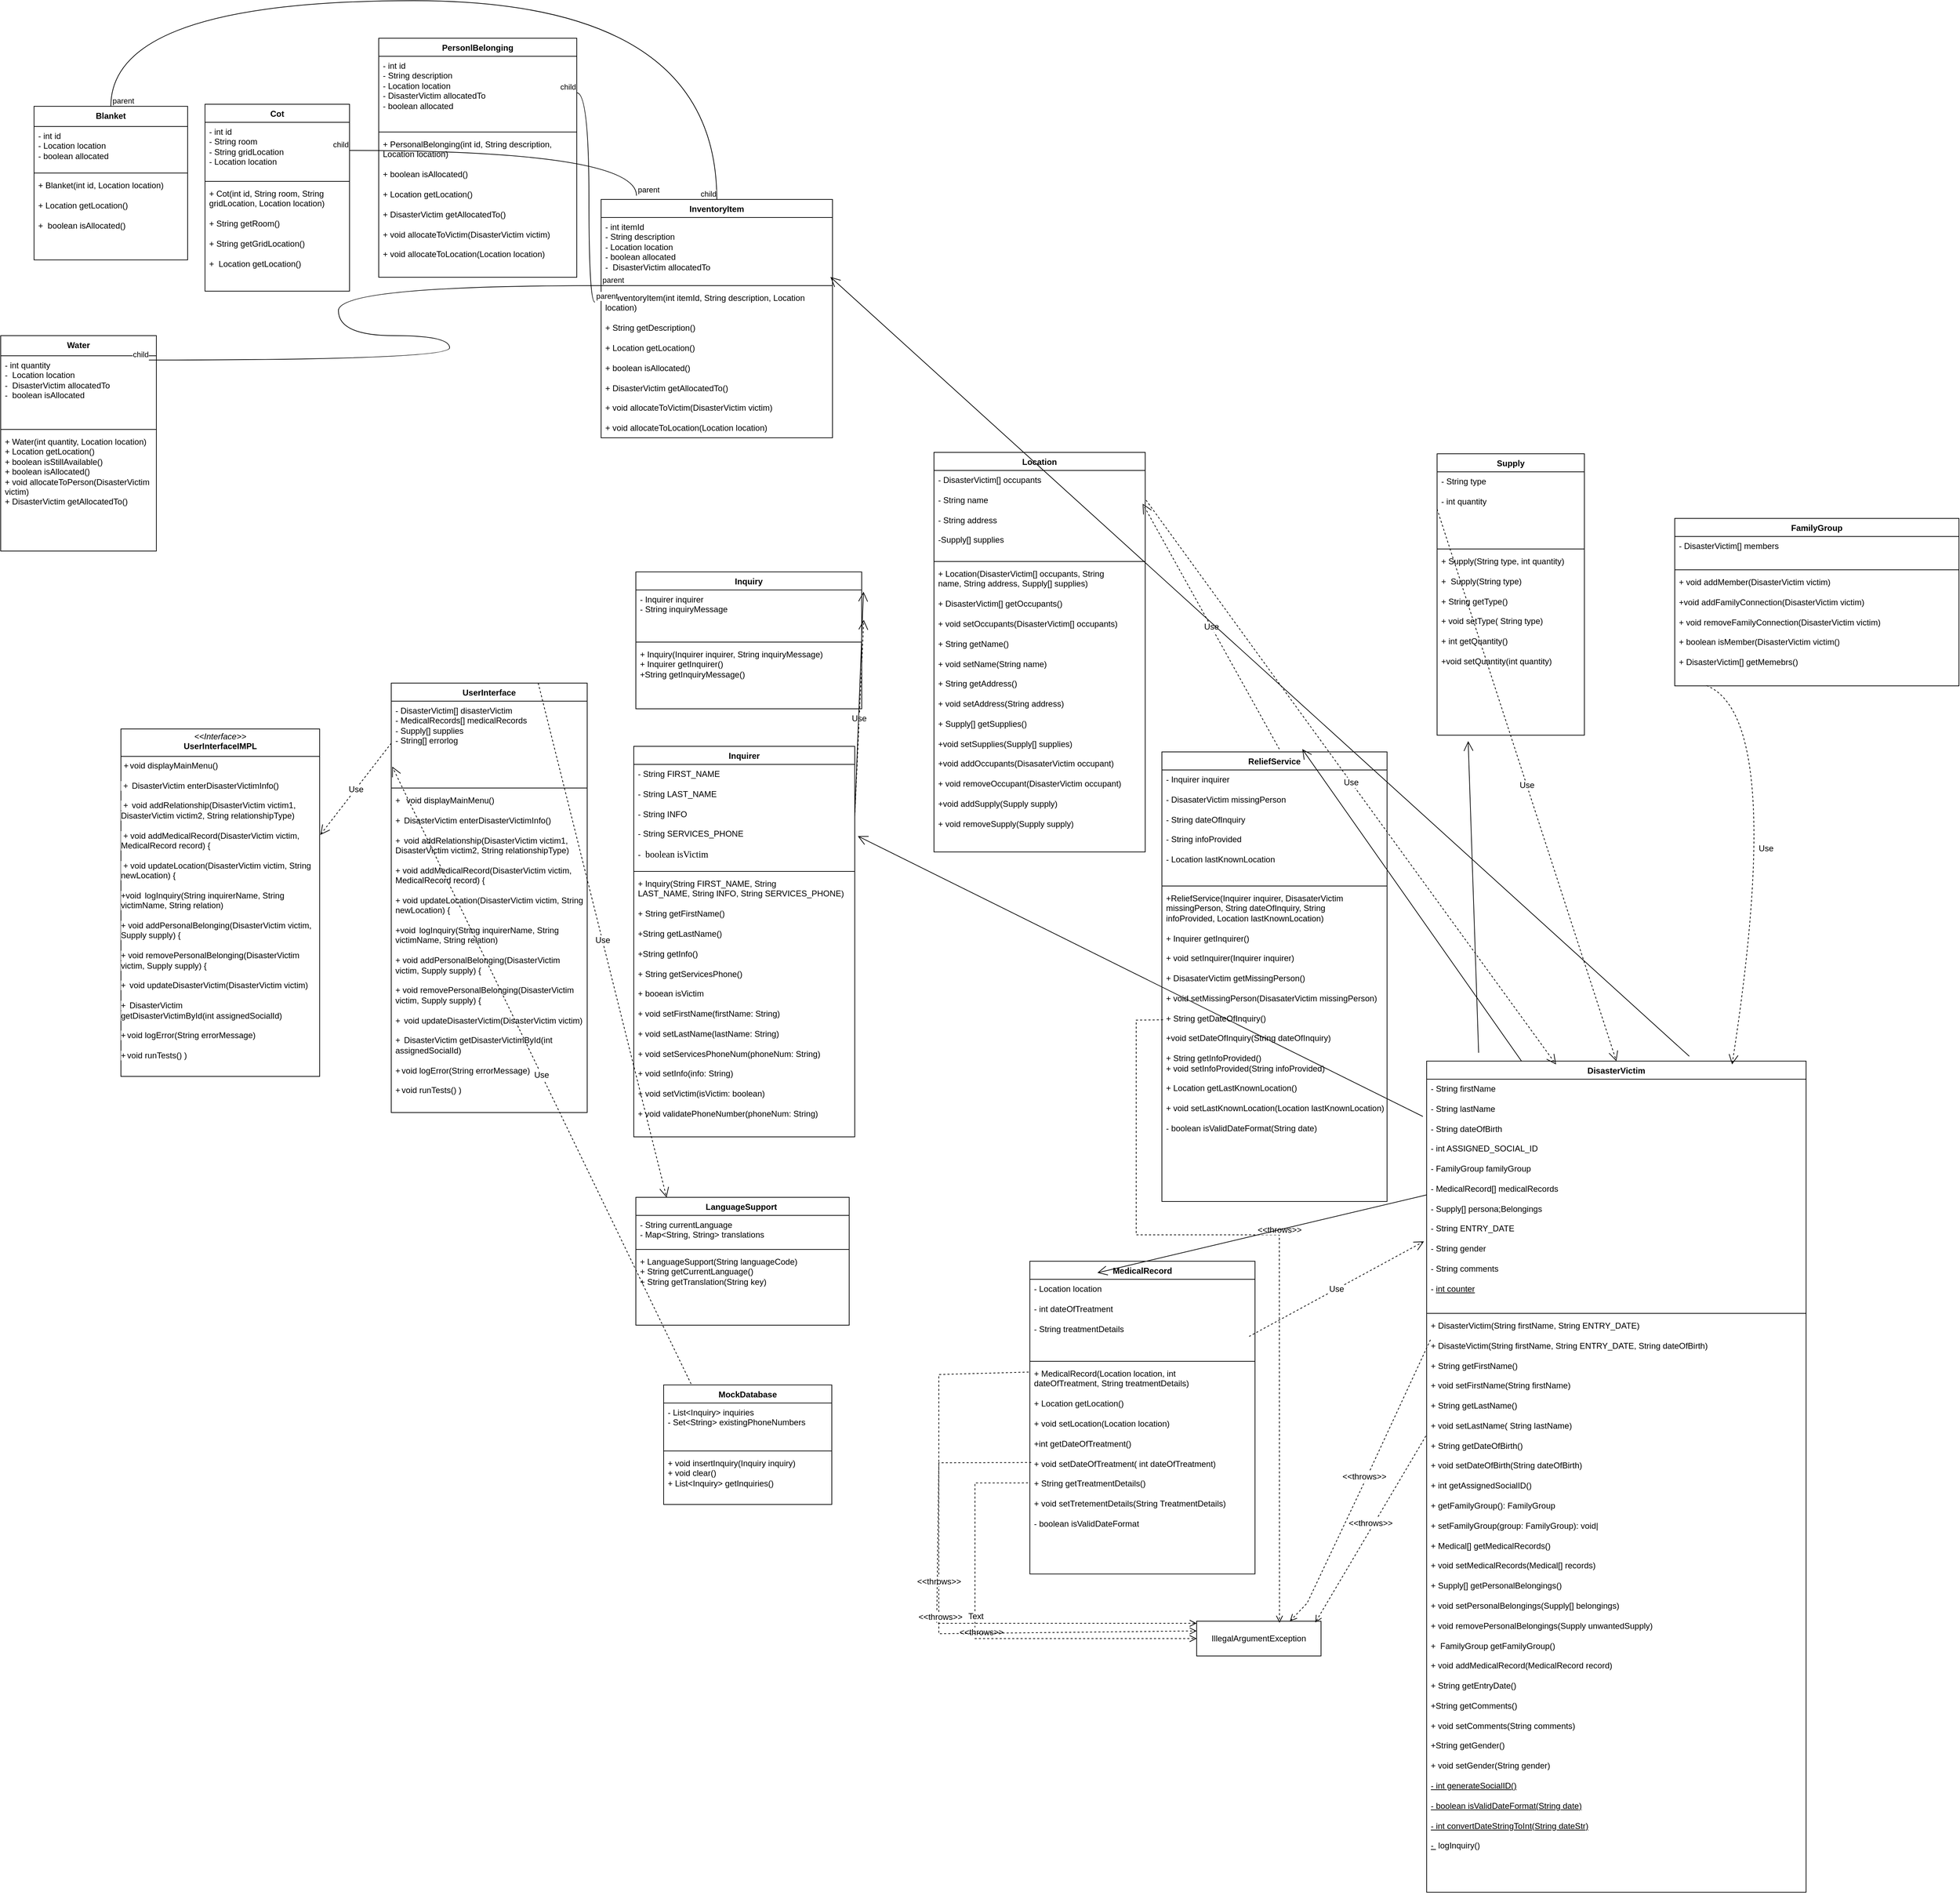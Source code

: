 <mxfile version="26.1.0">
  <diagram name="Page-1" id="cXjRx7w3tMJetYW6QLwl">
    <mxGraphModel dx="4840" dy="4234" grid="0" gridSize="10" guides="1" tooltips="1" connect="1" arrows="1" fold="1" page="0" pageScale="1" pageWidth="1100" pageHeight="1700" math="0" shadow="0">
      <root>
        <mxCell id="0" />
        <mxCell id="1" parent="0" />
        <mxCell id="6_JOSyZvCHOYuresc59k-5" value="Location" style="swimlane;fontStyle=1;align=center;verticalAlign=top;childLayout=stackLayout;horizontal=1;startSize=26;horizontalStack=0;resizeParent=1;resizeParentMax=0;resizeLast=0;collapsible=1;marginBottom=0;whiteSpace=wrap;html=1;" parent="1" vertex="1">
          <mxGeometry x="-952" y="-1493" width="304" height="575" as="geometry" />
        </mxCell>
        <mxCell id="6_JOSyZvCHOYuresc59k-6" value="- DisasterVictim[] occupants&lt;div&gt;&lt;div&gt;&lt;br&gt;&lt;/div&gt;&lt;div&gt;- String name&amp;nbsp;&lt;/div&gt;&lt;div&gt;&lt;br&gt;&lt;/div&gt;&lt;div&gt;- String address&lt;/div&gt;&lt;/div&gt;&lt;div&gt;&lt;br&gt;&lt;/div&gt;&lt;div&gt;-Supply[] supplies&lt;/div&gt;" style="text;strokeColor=none;fillColor=none;align=left;verticalAlign=top;spacingLeft=4;spacingRight=4;overflow=hidden;rotatable=0;points=[[0,0.5],[1,0.5]];portConstraint=eastwest;whiteSpace=wrap;html=1;" parent="6_JOSyZvCHOYuresc59k-5" vertex="1">
          <mxGeometry y="26" width="304" height="127" as="geometry" />
        </mxCell>
        <mxCell id="6_JOSyZvCHOYuresc59k-7" value="" style="line;strokeWidth=1;fillColor=none;align=left;verticalAlign=middle;spacingTop=-1;spacingLeft=3;spacingRight=3;rotatable=0;labelPosition=right;points=[];portConstraint=eastwest;strokeColor=inherit;" parent="6_JOSyZvCHOYuresc59k-5" vertex="1">
          <mxGeometry y="153" width="304" height="8" as="geometry" />
        </mxCell>
        <mxCell id="6_JOSyZvCHOYuresc59k-8" value="+ Location(DisasterVictim[] occupants,&amp;nbsp;&lt;span style=&quot;background-color: transparent; color: light-dark(rgb(0, 0, 0), rgb(255, 255, 255));&quot;&gt;String name,&amp;nbsp;&lt;/span&gt;&lt;span style=&quot;background-color: transparent; color: light-dark(rgb(0, 0, 0), rgb(255, 255, 255));&quot;&gt;String address,&amp;nbsp;&lt;/span&gt;&lt;span style=&quot;background-color: transparent; color: light-dark(rgb(0, 0, 0), rgb(255, 255, 255));&quot;&gt;Supply[] supplies&lt;/span&gt;&lt;span style=&quot;background-color: transparent; color: light-dark(rgb(0, 0, 0), rgb(255, 255, 255));&quot;&gt;)&lt;/span&gt;&lt;div&gt;&lt;span style=&quot;background-color: transparent; color: light-dark(rgb(0, 0, 0), rgb(255, 255, 255));&quot;&gt;&lt;br&gt;&lt;/span&gt;&lt;/div&gt;&lt;div&gt;&lt;span style=&quot;background-color: transparent; color: light-dark(rgb(0, 0, 0), rgb(255, 255, 255));&quot;&gt;+&lt;/span&gt;&lt;span style=&quot;background-color: transparent; color: light-dark(rgb(0, 0, 0), rgb(255, 255, 255));&quot;&gt;&amp;nbsp;DisasterVictim[] getOccupants()&lt;/span&gt;&lt;/div&gt;&lt;div&gt;&lt;span style=&quot;background-color: transparent; color: light-dark(rgb(0, 0, 0), rgb(255, 255, 255));&quot;&gt;&lt;br&gt;&lt;/span&gt;&lt;/div&gt;&lt;div&gt;+ void setOccupants(DisasterVictim[] occupants)&lt;/div&gt;&lt;div&gt;&lt;br&gt;&lt;/div&gt;&lt;div&gt;+&amp;nbsp;&lt;span style=&quot;background-color: transparent; color: light-dark(rgb(0, 0, 0), rgb(255, 255, 255));&quot;&gt;String getName()&amp;nbsp;&lt;/span&gt;&lt;/div&gt;&lt;div&gt;&lt;br&gt;&lt;/div&gt;&lt;div&gt;+ void setName(String name)&lt;/div&gt;&lt;div&gt;&lt;br&gt;&lt;/div&gt;&lt;div&gt;&lt;div&gt;&lt;div&gt;&lt;span style=&quot;background-color: transparent; color: light-dark(rgb(0, 0, 0), rgb(255, 255, 255));&quot;&gt;+ String getAddress()&lt;/span&gt;&lt;/div&gt;&lt;/div&gt;&lt;div&gt;&lt;span style=&quot;background-color: transparent; color: light-dark(rgb(0, 0, 0), rgb(255, 255, 255));&quot;&gt;&lt;br&gt;&lt;/span&gt;&lt;/div&gt;&lt;div&gt;&lt;span style=&quot;background-color: transparent; color: light-dark(rgb(0, 0, 0), rgb(255, 255, 255));&quot;&gt;+ void setAddress(&lt;/span&gt;&lt;span style=&quot;background-color: transparent; color: light-dark(rgb(0, 0, 0), rgb(255, 255, 255));&quot;&gt;String address)&lt;/span&gt;&lt;/div&gt;&lt;div&gt;&lt;span style=&quot;background-color: transparent; color: light-dark(rgb(0, 0, 0), rgb(255, 255, 255));&quot;&gt;&lt;br&gt;&lt;/span&gt;&lt;/div&gt;&lt;div&gt;&lt;span style=&quot;background-color: transparent; color: light-dark(rgb(0, 0, 0), rgb(255, 255, 255));&quot;&gt;+&amp;nbsp;&lt;/span&gt;&lt;span style=&quot;background-color: transparent; color: light-dark(rgb(0, 0, 0), rgb(255, 255, 255));&quot;&gt;Supply[] getSupplies()&lt;/span&gt;&lt;/div&gt;&lt;/div&gt;&lt;div&gt;&lt;span style=&quot;background-color: transparent; color: light-dark(rgb(0, 0, 0), rgb(255, 255, 255));&quot;&gt;&lt;br&gt;&lt;/span&gt;&lt;/div&gt;&lt;div&gt;&lt;span style=&quot;background-color: transparent; color: light-dark(rgb(0, 0, 0), rgb(255, 255, 255));&quot;&gt;+void setSupplies(&lt;/span&gt;&lt;span style=&quot;background-color: transparent; color: light-dark(rgb(0, 0, 0), rgb(255, 255, 255));&quot;&gt;Supply[] supplies)&lt;/span&gt;&lt;/div&gt;&lt;div&gt;&lt;span style=&quot;background-color: transparent; color: light-dark(rgb(0, 0, 0), rgb(255, 255, 255));&quot;&gt;&lt;br&gt;&lt;/span&gt;&lt;/div&gt;&lt;div&gt;&lt;span style=&quot;background-color: transparent; color: light-dark(rgb(0, 0, 0), rgb(255, 255, 255));&quot;&gt;+void addOccupants(DisasaterVictim occupant)&lt;/span&gt;&lt;/div&gt;&lt;div&gt;&lt;span style=&quot;background-color: transparent; color: light-dark(rgb(0, 0, 0), rgb(255, 255, 255));&quot;&gt;&lt;br&gt;&lt;/span&gt;&lt;/div&gt;&lt;div&gt;&lt;span style=&quot;background-color: transparent; color: light-dark(rgb(0, 0, 0), rgb(255, 255, 255));&quot;&gt;+ void removeOccupant(DisasterVictim occupant)&lt;/span&gt;&lt;/div&gt;&lt;div&gt;&lt;span style=&quot;background-color: transparent; color: light-dark(rgb(0, 0, 0), rgb(255, 255, 255));&quot;&gt;&lt;br&gt;&lt;/span&gt;&lt;/div&gt;&lt;div&gt;&lt;span style=&quot;background-color: transparent; color: light-dark(rgb(0, 0, 0), rgb(255, 255, 255));&quot;&gt;+void addSupply(Supply supply)&amp;nbsp;&lt;/span&gt;&lt;/div&gt;&lt;div&gt;&lt;span style=&quot;background-color: transparent; color: light-dark(rgb(0, 0, 0), rgb(255, 255, 255));&quot;&gt;&lt;br&gt;&lt;/span&gt;&lt;/div&gt;&lt;div&gt;&lt;span style=&quot;background-color: transparent; color: light-dark(rgb(0, 0, 0), rgb(255, 255, 255));&quot;&gt;+ void removeSupply(Supply supply)&amp;nbsp;&lt;/span&gt;&lt;/div&gt;" style="text;strokeColor=none;fillColor=none;align=left;verticalAlign=top;spacingLeft=4;spacingRight=4;overflow=hidden;rotatable=0;points=[[0,0.5],[1,0.5]];portConstraint=eastwest;whiteSpace=wrap;html=1;" parent="6_JOSyZvCHOYuresc59k-5" vertex="1">
          <mxGeometry y="161" width="304" height="414" as="geometry" />
        </mxCell>
        <mxCell id="6_JOSyZvCHOYuresc59k-9" value="Inquirer" style="swimlane;fontStyle=1;align=center;verticalAlign=top;childLayout=stackLayout;horizontal=1;startSize=26;horizontalStack=0;resizeParent=1;resizeParentMax=0;resizeLast=0;collapsible=1;marginBottom=0;whiteSpace=wrap;html=1;" parent="1" vertex="1">
          <mxGeometry x="-1384" y="-1070" width="318" height="562" as="geometry" />
        </mxCell>
        <mxCell id="6_JOSyZvCHOYuresc59k-10" value="- String FIRST_NAME&lt;div&gt;&lt;br&gt;&lt;/div&gt;&lt;div&gt;- String LAST_NAME&lt;/div&gt;&lt;div&gt;&lt;br&gt;&lt;/div&gt;&lt;div&gt;- String INFO&lt;/div&gt;&lt;div&gt;&lt;br&gt;&lt;/div&gt;&lt;div&gt;- String SERVICES_PHONE&lt;/div&gt;&lt;div&gt;&lt;br&gt;&lt;/div&gt;&lt;div&gt;-&amp;nbsp;&amp;nbsp;&lt;font face=&quot;Consolas&quot;&gt;&lt;span style=&quot;font-size: 13.333px; white-space: pre;&quot;&gt;boolean isVictim&lt;/span&gt;&lt;/font&gt;&lt;/div&gt;" style="text;strokeColor=none;fillColor=none;align=left;verticalAlign=top;spacingLeft=4;spacingRight=4;overflow=hidden;rotatable=0;points=[[0,0.5],[1,0.5]];portConstraint=eastwest;whiteSpace=wrap;html=1;" parent="6_JOSyZvCHOYuresc59k-9" vertex="1">
          <mxGeometry y="26" width="318" height="150" as="geometry" />
        </mxCell>
        <mxCell id="6_JOSyZvCHOYuresc59k-11" value="" style="line;strokeWidth=1;fillColor=none;align=left;verticalAlign=middle;spacingTop=-1;spacingLeft=3;spacingRight=3;rotatable=0;labelPosition=right;points=[];portConstraint=eastwest;strokeColor=inherit;" parent="6_JOSyZvCHOYuresc59k-9" vertex="1">
          <mxGeometry y="176" width="318" height="8" as="geometry" />
        </mxCell>
        <mxCell id="6_JOSyZvCHOYuresc59k-12" value="+ Inquiry(String FIRST_NAME,&amp;nbsp;&lt;span style=&quot;background-color: transparent; color: light-dark(rgb(0, 0, 0), rgb(255, 255, 255));&quot;&gt;String LAST_NAME,&amp;nbsp;&lt;/span&gt;&lt;span style=&quot;background-color: transparent; color: light-dark(rgb(0, 0, 0), rgb(255, 255, 255));&quot;&gt;String INFO,&amp;nbsp;&lt;/span&gt;&lt;span style=&quot;background-color: transparent; color: light-dark(rgb(0, 0, 0), rgb(255, 255, 255));&quot;&gt;String SERVICES_PHONE)&lt;/span&gt;&lt;div&gt;&lt;span style=&quot;background-color: transparent; color: light-dark(rgb(0, 0, 0), rgb(255, 255, 255));&quot;&gt;&lt;br&gt;&lt;/span&gt;&lt;/div&gt;&lt;div&gt;&lt;span style=&quot;background-color: transparent; color: light-dark(rgb(0, 0, 0), rgb(255, 255, 255));&quot;&gt;+&lt;/span&gt;&lt;span style=&quot;background-color: transparent; color: light-dark(rgb(0, 0, 0), rgb(255, 255, 255));&quot;&gt;&amp;nbsp;String getFirstName()&lt;/span&gt;&lt;/div&gt;&lt;div&gt;&lt;br&gt;&lt;/div&gt;&lt;div&gt;+String getLastName()&lt;/div&gt;&lt;div&gt;&lt;br&gt;&lt;/div&gt;&lt;div&gt;+String getInfo()&lt;/div&gt;&lt;div&gt;&lt;br&gt;&lt;/div&gt;&lt;div&gt;+ String getServicesPhone()&lt;/div&gt;&lt;div&gt;&lt;br&gt;&lt;/div&gt;&lt;div&gt;+ booean isVictim&lt;/div&gt;&lt;div&gt;&lt;br&gt;&lt;/div&gt;&lt;div&gt;+ void&amp;nbsp;setFirstName(firstName: String)&lt;/div&gt;&lt;div&gt;&lt;br&gt;&lt;/div&gt;&lt;div&gt;+ void&amp;nbsp;setLastName(lastName: String)&lt;/div&gt;&lt;div&gt;&lt;br&gt;&lt;/div&gt;&lt;div&gt;+ void&amp;nbsp;setServicesPhoneNum(phoneNum: String)&lt;/div&gt;&lt;div&gt;&lt;br&gt;&lt;/div&gt;&lt;div&gt;+ void&amp;nbsp;setInfo(info: String)&lt;/div&gt;&lt;div&gt;&lt;br&gt;&lt;/div&gt;&lt;div&gt;+ void&amp;nbsp;setVictim(isVictim: boolean)&lt;/div&gt;&lt;div&gt;&lt;br&gt;&lt;/div&gt;&lt;div&gt;+ void&amp;nbsp;validatePhoneNumber(phoneNum: String)&lt;/div&gt;" style="text;strokeColor=none;fillColor=none;align=left;verticalAlign=top;spacingLeft=4;spacingRight=4;overflow=hidden;rotatable=0;points=[[0,0.5],[1,0.5]];portConstraint=eastwest;whiteSpace=wrap;html=1;" parent="6_JOSyZvCHOYuresc59k-9" vertex="1">
          <mxGeometry y="184" width="318" height="378" as="geometry" />
        </mxCell>
        <mxCell id="6_JOSyZvCHOYuresc59k-13" value="Supply" style="swimlane;fontStyle=1;align=center;verticalAlign=top;childLayout=stackLayout;horizontal=1;startSize=26;horizontalStack=0;resizeParent=1;resizeParentMax=0;resizeLast=0;collapsible=1;marginBottom=0;whiteSpace=wrap;html=1;" parent="1" vertex="1">
          <mxGeometry x="-228" y="-1491" width="212" height="405" as="geometry" />
        </mxCell>
        <mxCell id="6_JOSyZvCHOYuresc59k-14" value="&lt;div&gt;- String type&lt;/div&gt;&lt;div&gt;&lt;br&gt;&lt;/div&gt;&lt;div&gt;- int quantity&lt;/div&gt;" style="text;strokeColor=none;fillColor=none;align=left;verticalAlign=top;spacingLeft=4;spacingRight=4;overflow=hidden;rotatable=0;points=[[0,0.5],[1,0.5]];portConstraint=eastwest;whiteSpace=wrap;html=1;" parent="6_JOSyZvCHOYuresc59k-13" vertex="1">
          <mxGeometry y="26" width="212" height="107" as="geometry" />
        </mxCell>
        <mxCell id="6_JOSyZvCHOYuresc59k-15" value="" style="line;strokeWidth=1;fillColor=none;align=left;verticalAlign=middle;spacingTop=-1;spacingLeft=3;spacingRight=3;rotatable=0;labelPosition=right;points=[];portConstraint=eastwest;strokeColor=inherit;" parent="6_JOSyZvCHOYuresc59k-13" vertex="1">
          <mxGeometry y="133" width="212" height="8" as="geometry" />
        </mxCell>
        <mxCell id="6_JOSyZvCHOYuresc59k-16" value="+ Supply(&lt;span style=&quot;background-color: transparent; color: light-dark(rgb(0, 0, 0), rgb(255, 255, 255));&quot;&gt;String type, int quantity&lt;/span&gt;&lt;span style=&quot;background-color: transparent; color: light-dark(rgb(0, 0, 0), rgb(255, 255, 255));&quot;&gt;)&lt;/span&gt;&lt;div&gt;&lt;br&gt;&lt;/div&gt;&lt;div&gt;+&amp;nbsp;&amp;nbsp;Supply(&lt;span style=&quot;color: light-dark(rgb(0, 0, 0), rgb(255, 255, 255)); background-color: transparent;&quot;&gt;String type)&lt;/span&gt;&lt;br&gt;&lt;div&gt;&lt;span style=&quot;background-color: transparent; color: light-dark(rgb(0, 0, 0), rgb(255, 255, 255));&quot;&gt;&lt;br&gt;&lt;/span&gt;&lt;/div&gt;&lt;div&gt;&lt;span style=&quot;background-color: transparent; color: light-dark(rgb(0, 0, 0), rgb(255, 255, 255));&quot;&gt;+ String getType()&lt;/span&gt;&lt;/div&gt;&lt;div&gt;&lt;span style=&quot;background-color: transparent; color: light-dark(rgb(0, 0, 0), rgb(255, 255, 255));&quot;&gt;&lt;br&gt;&lt;/span&gt;&lt;/div&gt;&lt;div&gt;&lt;span style=&quot;background-color: transparent; color: light-dark(rgb(0, 0, 0), rgb(255, 255, 255));&quot;&gt;+ void setType( String type)&lt;/span&gt;&lt;/div&gt;&lt;div&gt;&lt;span style=&quot;background-color: transparent; color: light-dark(rgb(0, 0, 0), rgb(255, 255, 255));&quot;&gt;&lt;br&gt;&lt;/span&gt;&lt;/div&gt;&lt;div&gt;&lt;span style=&quot;background-color: transparent; color: light-dark(rgb(0, 0, 0), rgb(255, 255, 255));&quot;&gt;+ int getQuantity()&lt;/span&gt;&lt;/div&gt;&lt;div&gt;&lt;span style=&quot;background-color: transparent; color: light-dark(rgb(0, 0, 0), rgb(255, 255, 255));&quot;&gt;&lt;br&gt;&lt;/span&gt;&lt;/div&gt;&lt;div&gt;&lt;span style=&quot;background-color: transparent; color: light-dark(rgb(0, 0, 0), rgb(255, 255, 255));&quot;&gt;+void setQuantity(int quantity)&amp;nbsp;&lt;/span&gt;&lt;/div&gt;&lt;div&gt;&lt;span style=&quot;background-color: transparent; color: light-dark(rgb(0, 0, 0), rgb(255, 255, 255));&quot;&gt;&lt;br&gt;&lt;/span&gt;&lt;/div&gt;&lt;/div&gt;" style="text;strokeColor=none;fillColor=none;align=left;verticalAlign=top;spacingLeft=4;spacingRight=4;overflow=hidden;rotatable=0;points=[[0,0.5],[1,0.5]];portConstraint=eastwest;whiteSpace=wrap;html=1;" parent="6_JOSyZvCHOYuresc59k-13" vertex="1">
          <mxGeometry y="141" width="212" height="264" as="geometry" />
        </mxCell>
        <mxCell id="6_JOSyZvCHOYuresc59k-17" value="MedicalRecord" style="swimlane;fontStyle=1;align=center;verticalAlign=top;childLayout=stackLayout;horizontal=1;startSize=26;horizontalStack=0;resizeParent=1;resizeParentMax=0;resizeLast=0;collapsible=1;marginBottom=0;whiteSpace=wrap;html=1;" parent="1" vertex="1">
          <mxGeometry x="-814" y="-329" width="324" height="450" as="geometry" />
        </mxCell>
        <mxCell id="6_JOSyZvCHOYuresc59k-18" value="&lt;div&gt;- Location location&lt;/div&gt;&lt;div&gt;&lt;span style=&quot;background-color: transparent; color: light-dark(rgb(0, 0, 0), rgb(255, 255, 255));&quot;&gt;&lt;br&gt;&lt;/span&gt;&lt;/div&gt;&lt;div&gt;&lt;span style=&quot;background-color: transparent; color: light-dark(rgb(0, 0, 0), rgb(255, 255, 255));&quot;&gt;- int dateOfTreatment&lt;/span&gt;&lt;/div&gt;&lt;div&gt;&lt;span style=&quot;background-color: transparent; color: light-dark(rgb(0, 0, 0), rgb(255, 255, 255));&quot;&gt;&lt;br&gt;&lt;/span&gt;&lt;/div&gt;&lt;div&gt;- String treatmentDetails&lt;/div&gt;" style="text;strokeColor=none;fillColor=none;align=left;verticalAlign=top;spacingLeft=4;spacingRight=4;overflow=hidden;rotatable=0;points=[[0,0.5],[1,0.5]];portConstraint=eastwest;whiteSpace=wrap;html=1;" parent="6_JOSyZvCHOYuresc59k-17" vertex="1">
          <mxGeometry y="26" width="324" height="114" as="geometry" />
        </mxCell>
        <mxCell id="6_JOSyZvCHOYuresc59k-19" value="" style="line;strokeWidth=1;fillColor=none;align=left;verticalAlign=middle;spacingTop=-1;spacingLeft=3;spacingRight=3;rotatable=0;labelPosition=right;points=[];portConstraint=eastwest;strokeColor=inherit;" parent="6_JOSyZvCHOYuresc59k-17" vertex="1">
          <mxGeometry y="140" width="324" height="8" as="geometry" />
        </mxCell>
        <mxCell id="6_JOSyZvCHOYuresc59k-20" value="+ MedicalRecord(&lt;span style=&quot;background-color: transparent; color: light-dark(rgb(0, 0, 0), rgb(255, 255, 255));&quot;&gt;Location location,&amp;nbsp;&lt;/span&gt;&lt;span style=&quot;background-color: transparent; color: light-dark(rgb(0, 0, 0), rgb(255, 255, 255));&quot;&gt;int dateOfTreatment,&amp;nbsp;&lt;/span&gt;&lt;span style=&quot;background-color: transparent; color: light-dark(rgb(0, 0, 0), rgb(255, 255, 255));&quot;&gt;String treatmentDetails)&lt;/span&gt;&lt;div&gt;&lt;br&gt;&lt;div&gt;&lt;span style=&quot;background-color: transparent; color: light-dark(rgb(0, 0, 0), rgb(255, 255, 255));&quot;&gt;+ Location getLocation()&lt;/span&gt;&lt;/div&gt;&lt;div&gt;&lt;span style=&quot;background-color: transparent; color: light-dark(rgb(0, 0, 0), rgb(255, 255, 255));&quot;&gt;&lt;br&gt;&lt;/span&gt;&lt;/div&gt;&lt;div&gt;&lt;span style=&quot;background-color: transparent; color: light-dark(rgb(0, 0, 0), rgb(255, 255, 255));&quot;&gt;+ void setLocation(Location location)&lt;/span&gt;&lt;/div&gt;&lt;div&gt;&lt;br&gt;&lt;/div&gt;&lt;div&gt;+&lt;span style=&quot;background-color: transparent; color: light-dark(rgb(0, 0, 0), rgb(255, 255, 255));&quot;&gt;int getDateOfTreatment()&lt;/span&gt;&lt;/div&gt;&lt;div&gt;&lt;span style=&quot;background-color: transparent; color: light-dark(rgb(0, 0, 0), rgb(255, 255, 255));&quot;&gt;&lt;br&gt;&lt;/span&gt;&lt;/div&gt;&lt;div&gt;&lt;span style=&quot;background-color: transparent; color: light-dark(rgb(0, 0, 0), rgb(255, 255, 255));&quot;&gt;+ void&lt;/span&gt;&lt;span style=&quot;background-color: transparent; color: light-dark(rgb(0, 0, 0), rgb(255, 255, 255));&quot;&gt;&amp;nbsp;setDateOfTreatment( int dateOfTreatment)&lt;/span&gt;&lt;/div&gt;&lt;div&gt;&lt;span style=&quot;background-color: transparent; color: light-dark(rgb(0, 0, 0), rgb(255, 255, 255));&quot;&gt;&lt;br&gt;&lt;/span&gt;&lt;/div&gt;&lt;div&gt;&lt;span style=&quot;background-color: transparent; color: light-dark(rgb(0, 0, 0), rgb(255, 255, 255));&quot;&gt;+ String getTreatmentDetails()&lt;/span&gt;&lt;/div&gt;&lt;div&gt;&lt;span style=&quot;background-color: transparent; color: light-dark(rgb(0, 0, 0), rgb(255, 255, 255));&quot;&gt;&lt;br&gt;&lt;/span&gt;&lt;/div&gt;&lt;div&gt;&lt;span style=&quot;background-color: transparent; color: light-dark(rgb(0, 0, 0), rgb(255, 255, 255));&quot;&gt;+ void setTretementDetails(String TreatmentDetails)&amp;nbsp;&lt;/span&gt;&lt;/div&gt;&lt;div&gt;&lt;br&gt;&lt;/div&gt;&lt;div&gt;- boolean isValidDateFormat&lt;/div&gt;&lt;/div&gt;" style="text;strokeColor=none;fillColor=none;align=left;verticalAlign=top;spacingLeft=4;spacingRight=4;overflow=hidden;rotatable=0;points=[[0,0.5],[1,0.5]];portConstraint=eastwest;whiteSpace=wrap;html=1;" parent="6_JOSyZvCHOYuresc59k-17" vertex="1">
          <mxGeometry y="148" width="324" height="302" as="geometry" />
        </mxCell>
        <mxCell id="s7z2daaGLNymFDOItjm9-5" value="DisasterVictim" style="swimlane;fontStyle=1;align=center;verticalAlign=top;childLayout=stackLayout;horizontal=1;startSize=26;horizontalStack=0;resizeParent=1;resizeParentMax=0;resizeLast=0;collapsible=1;marginBottom=0;whiteSpace=wrap;html=1;" parent="1" vertex="1">
          <mxGeometry x="-243" y="-617" width="546" height="1196" as="geometry" />
        </mxCell>
        <mxCell id="s7z2daaGLNymFDOItjm9-6" value="- String firstName&lt;div&gt;&lt;br&gt;&lt;/div&gt;&lt;div&gt;- String lastName&amp;nbsp;&lt;/div&gt;&lt;div&gt;&lt;br&gt;&lt;/div&gt;&lt;div&gt;- String dateOfBirth&amp;nbsp;&lt;/div&gt;&lt;div&gt;&lt;br&gt;&lt;/div&gt;&lt;div&gt;- int ASSIGNED_SOCIAL_ID&lt;/div&gt;&lt;div&gt;&lt;br&gt;&lt;/div&gt;&lt;div&gt;- FamilyGroup familyGroup&lt;/div&gt;&lt;div&gt;&lt;br&gt;&lt;/div&gt;&lt;div&gt;- MedicalRecord[] medicalRecords&lt;/div&gt;&lt;div&gt;&lt;br&gt;&lt;/div&gt;&lt;div&gt;- Supply[] persona;Belongings&lt;/div&gt;&lt;div&gt;&lt;br&gt;&lt;/div&gt;&lt;div&gt;- String ENTRY_DATE&lt;/div&gt;&lt;div&gt;&lt;br&gt;&lt;/div&gt;&lt;div&gt;- String gender&lt;/div&gt;&lt;div&gt;&lt;br&gt;&lt;/div&gt;&lt;div&gt;- String comments&lt;/div&gt;&lt;div&gt;&lt;br&gt;&lt;/div&gt;&lt;div&gt;- &lt;u&gt;int counter&lt;/u&gt;&lt;/div&gt;" style="text;strokeColor=none;fillColor=none;align=left;verticalAlign=top;spacingLeft=4;spacingRight=4;overflow=hidden;rotatable=0;points=[[0,0.5],[1,0.5]];portConstraint=eastwest;whiteSpace=wrap;html=1;" parent="s7z2daaGLNymFDOItjm9-5" vertex="1">
          <mxGeometry y="26" width="546" height="333" as="geometry" />
        </mxCell>
        <mxCell id="s7z2daaGLNymFDOItjm9-7" value="" style="line;strokeWidth=1;fillColor=none;align=left;verticalAlign=middle;spacingTop=-1;spacingLeft=3;spacingRight=3;rotatable=0;labelPosition=right;points=[];portConstraint=eastwest;strokeColor=inherit;" parent="s7z2daaGLNymFDOItjm9-5" vertex="1">
          <mxGeometry y="359" width="546" height="8" as="geometry" />
        </mxCell>
        <mxCell id="s7z2daaGLNymFDOItjm9-8" value="+ DisasterVictim(String firstName, String ENTRY_DATE)&lt;div&gt;&lt;br&gt;&lt;/div&gt;&lt;div&gt;+ DisasteVictim(String firstName, String ENTRY_DATE, String dateOfBirth)&lt;/div&gt;&lt;div&gt;&lt;br&gt;&lt;/div&gt;&lt;div&gt;+ String getFirstName()&lt;/div&gt;&lt;div&gt;&lt;br&gt;&lt;/div&gt;&lt;div&gt;+ void setFirstName(&lt;span style=&quot;background-color: transparent; color: light-dark(rgb(0, 0, 0), rgb(255, 255, 255));&quot;&gt;String firstName&lt;/span&gt;&lt;span style=&quot;background-color: transparent; color: light-dark(rgb(0, 0, 0), rgb(255, 255, 255));&quot;&gt;)&lt;/span&gt;&lt;/div&gt;&lt;div&gt;&lt;span style=&quot;background-color: transparent; color: light-dark(rgb(0, 0, 0), rgb(255, 255, 255));&quot;&gt;&lt;br&gt;&lt;/span&gt;&lt;/div&gt;&lt;div&gt;&lt;span style=&quot;background-color: transparent; color: light-dark(rgb(0, 0, 0), rgb(255, 255, 255));&quot;&gt;+&amp;nbsp;&lt;/span&gt;&lt;span style=&quot;background-color: transparent; color: light-dark(rgb(0, 0, 0), rgb(255, 255, 255));&quot;&gt;String getLastName()&lt;/span&gt;&lt;/div&gt;&lt;div&gt;&lt;span style=&quot;background-color: transparent; color: light-dark(rgb(0, 0, 0), rgb(255, 255, 255));&quot;&gt;&lt;br&gt;&lt;/span&gt;&lt;/div&gt;&lt;div&gt;&lt;span style=&quot;background-color: transparent; color: light-dark(rgb(0, 0, 0), rgb(255, 255, 255));&quot;&gt;+ void s&lt;/span&gt;&lt;span style=&quot;background-color: transparent; color: light-dark(rgb(0, 0, 0), rgb(255, 255, 255));&quot;&gt;etLastName( String lastName)&lt;/span&gt;&lt;/div&gt;&lt;div&gt;&lt;span style=&quot;background-color: transparent; color: light-dark(rgb(0, 0, 0), rgb(255, 255, 255));&quot;&gt;&lt;br&gt;&lt;/span&gt;&lt;/div&gt;&lt;div&gt;&lt;span style=&quot;background-color: transparent; color: light-dark(rgb(0, 0, 0), rgb(255, 255, 255));&quot;&gt;+&amp;nbsp;&lt;/span&gt;&lt;span style=&quot;background-color: transparent; color: light-dark(rgb(0, 0, 0), rgb(255, 255, 255));&quot;&gt;String getDateOfBirth()&lt;/span&gt;&lt;/div&gt;&lt;div&gt;&lt;span style=&quot;background-color: transparent; color: light-dark(rgb(0, 0, 0), rgb(255, 255, 255));&quot;&gt;&lt;br&gt;&lt;/span&gt;&lt;/div&gt;&lt;div&gt;&lt;span style=&quot;background-color: transparent; color: light-dark(rgb(0, 0, 0), rgb(255, 255, 255));&quot;&gt;+ void setD&lt;/span&gt;&lt;span style=&quot;background-color: transparent; color: light-dark(rgb(0, 0, 0), rgb(255, 255, 255));&quot;&gt;ateOfBirth(&lt;/span&gt;&lt;span style=&quot;background-color: transparent; color: light-dark(rgb(0, 0, 0), rgb(255, 255, 255));&quot;&gt;String dateOfBirth)&lt;/span&gt;&lt;/div&gt;&lt;div&gt;&lt;span style=&quot;background-color: transparent; color: light-dark(rgb(0, 0, 0), rgb(255, 255, 255));&quot;&gt;&lt;br&gt;&lt;/span&gt;&lt;/div&gt;&lt;div&gt;&lt;span style=&quot;background-color: transparent; color: light-dark(rgb(0, 0, 0), rgb(255, 255, 255));&quot;&gt;+ int getAssignedSocialID()&lt;/span&gt;&lt;/div&gt;&lt;div&gt;&lt;span style=&quot;background-color: transparent; color: light-dark(rgb(0, 0, 0), rgb(255, 255, 255));&quot;&gt;&lt;br&gt;&lt;/span&gt;&lt;/div&gt;&lt;div&gt;&lt;div&gt;+ getFamilyGroup(): FamilyGroup&amp;nbsp; &amp;nbsp; &amp;nbsp; &amp;nbsp;&lt;/div&gt;&lt;div&gt;&lt;span style=&quot;background-color: transparent; color: light-dark(rgb(0, 0, 0), rgb(255, 255, 255));&quot;&gt;&amp;nbsp;&lt;/span&gt;&lt;/div&gt;&lt;div&gt;+ setFamilyGroup(group: FamilyGroup): void|&lt;/div&gt;&lt;/div&gt;&lt;div&gt;&lt;br&gt;&lt;/div&gt;&lt;div&gt;&lt;span style=&quot;background-color: transparent; color: light-dark(rgb(0, 0, 0), rgb(255, 255, 255));&quot;&gt;+ Medical[] getMedicalRecords()&lt;/span&gt;&lt;/div&gt;&lt;div&gt;&lt;span style=&quot;background-color: transparent; color: light-dark(rgb(0, 0, 0), rgb(255, 255, 255));&quot;&gt;&lt;br&gt;&lt;/span&gt;&lt;/div&gt;&lt;div&gt;&lt;span style=&quot;background-color: transparent; color: light-dark(rgb(0, 0, 0), rgb(255, 255, 255));&quot;&gt;+ void s&lt;/span&gt;&lt;span style=&quot;background-color: transparent; color: light-dark(rgb(0, 0, 0), rgb(255, 255, 255));&quot;&gt;etMedicalRecords(&lt;/span&gt;&lt;span style=&quot;background-color: transparent; color: light-dark(rgb(0, 0, 0), rgb(255, 255, 255));&quot;&gt;Medical[] records&lt;/span&gt;&lt;span style=&quot;background-color: transparent; color: light-dark(rgb(0, 0, 0), rgb(255, 255, 255));&quot;&gt;)&lt;/span&gt;&lt;/div&gt;&lt;div&gt;&lt;span style=&quot;background-color: transparent; color: light-dark(rgb(0, 0, 0), rgb(255, 255, 255));&quot;&gt;&lt;br&gt;&lt;/span&gt;&lt;/div&gt;&lt;div&gt;&lt;span style=&quot;background-color: transparent; color: light-dark(rgb(0, 0, 0), rgb(255, 255, 255));&quot;&gt;+ Supply[] getPersonalBelongings()&lt;/span&gt;&lt;/div&gt;&lt;div&gt;&lt;br&gt;&lt;/div&gt;&lt;div&gt;+ void s&lt;span style=&quot;background-color: transparent; color: light-dark(rgb(0, 0, 0), rgb(255, 255, 255));&quot;&gt;etPersonalBelongings(&lt;/span&gt;&lt;span style=&quot;background-color: transparent; color: light-dark(rgb(0, 0, 0), rgb(255, 255, 255));&quot;&gt;Supply[] belongings&lt;/span&gt;&lt;span style=&quot;background-color: transparent; color: light-dark(rgb(0, 0, 0), rgb(255, 255, 255));&quot;&gt;)&lt;/span&gt;&lt;/div&gt;&lt;div&gt;&lt;span style=&quot;background-color: transparent; color: light-dark(rgb(0, 0, 0), rgb(255, 255, 255));&quot;&gt;&lt;br&gt;&lt;/span&gt;&lt;/div&gt;&lt;div&gt;&lt;span style=&quot;background-color: transparent; color: light-dark(rgb(0, 0, 0), rgb(255, 255, 255));&quot;&gt;+ void remove&lt;/span&gt;&lt;span style=&quot;background-color: transparent; color: light-dark(rgb(0, 0, 0), rgb(255, 255, 255));&quot;&gt;PersonalBelongings(Supply unwantedSupply)&lt;/span&gt;&lt;/div&gt;&lt;div&gt;&lt;span style=&quot;background-color: transparent; color: light-dark(rgb(0, 0, 0), rgb(255, 255, 255));&quot;&gt;&lt;br&gt;&lt;/span&gt;&lt;/div&gt;&lt;div&gt;&lt;span style=&quot;background-color: transparent; color: light-dark(rgb(0, 0, 0), rgb(255, 255, 255));&quot;&gt;+&amp;nbsp;&lt;/span&gt;&lt;span style=&quot;background-color: transparent;&quot;&gt;&amp;nbsp;FamilyGroup getFamilyGroup()&lt;/span&gt;&lt;/div&gt;&lt;div&gt;&lt;span style=&quot;background-color: transparent; color: light-dark(rgb(0, 0, 0), rgb(255, 255, 255));&quot;&gt;&lt;br&gt;&lt;/span&gt;&lt;/div&gt;&lt;div&gt;&lt;span style=&quot;background-color: transparent; color: light-dark(rgb(0, 0, 0), rgb(255, 255, 255));&quot;&gt;+ void addMedicalRecord(MedicalRecord record)&lt;/span&gt;&lt;/div&gt;&lt;div&gt;&lt;span style=&quot;background-color: transparent; color: light-dark(rgb(0, 0, 0), rgb(255, 255, 255));&quot;&gt;&lt;br&gt;&lt;/span&gt;&lt;/div&gt;&lt;div&gt;&lt;span style=&quot;background-color: transparent; color: light-dark(rgb(0, 0, 0), rgb(255, 255, 255));&quot;&gt;+ String getEntryDate()&lt;/span&gt;&lt;/div&gt;&lt;div&gt;&lt;span style=&quot;background-color: transparent; color: light-dark(rgb(0, 0, 0), rgb(255, 255, 255));&quot;&gt;&lt;br&gt;&lt;/span&gt;&lt;/div&gt;&lt;div&gt;&lt;span style=&quot;background-color: transparent; color: light-dark(rgb(0, 0, 0), rgb(255, 255, 255));&quot;&gt;+String getComments()&lt;/span&gt;&lt;/div&gt;&lt;div&gt;&lt;span style=&quot;background-color: transparent; color: light-dark(rgb(0, 0, 0), rgb(255, 255, 255));&quot;&gt;&lt;br&gt;&lt;/span&gt;&lt;/div&gt;&lt;div&gt;&lt;span style=&quot;background-color: transparent; color: light-dark(rgb(0, 0, 0), rgb(255, 255, 255));&quot;&gt;+ void setComments(String comments)&lt;/span&gt;&lt;/div&gt;&lt;div&gt;&lt;span style=&quot;background-color: transparent; color: light-dark(rgb(0, 0, 0), rgb(255, 255, 255));&quot;&gt;&lt;br&gt;&lt;/span&gt;&lt;/div&gt;&lt;div&gt;&lt;span style=&quot;background-color: transparent; color: light-dark(rgb(0, 0, 0), rgb(255, 255, 255));&quot;&gt;+String getGender()&lt;/span&gt;&lt;/div&gt;&lt;div&gt;&lt;span style=&quot;background-color: transparent; color: light-dark(rgb(0, 0, 0), rgb(255, 255, 255));&quot;&gt;&lt;br&gt;&lt;/span&gt;&lt;/div&gt;&lt;div&gt;&lt;span style=&quot;background-color: transparent; color: light-dark(rgb(0, 0, 0), rgb(255, 255, 255));&quot;&gt;+ void setGender(String gender)&lt;/span&gt;&lt;/div&gt;&lt;div&gt;&lt;u&gt;&lt;br&gt;&lt;/u&gt;&lt;/div&gt;&lt;div&gt;&lt;u&gt;- int generateSocialID()&lt;/u&gt;&lt;/div&gt;&lt;div&gt;&lt;u&gt;&lt;br&gt;&lt;/u&gt;&lt;/div&gt;&lt;div&gt;&lt;u&gt;- boolean isValidDateFormat(String date)&lt;/u&gt;&lt;/div&gt;&lt;div&gt;&lt;u&gt;&lt;br&gt;&lt;/u&gt;&lt;/div&gt;&lt;div&gt;&lt;u&gt;- int convertDateStringToInt(String dateStr)&lt;/u&gt;&lt;/div&gt;&lt;div&gt;&lt;u&gt;&lt;br&gt;&lt;/u&gt;&lt;/div&gt;&lt;div&gt;&lt;u&gt;-&amp;nbsp;&lt;/u&gt;&amp;nbsp;logInquiry()&lt;/div&gt;&lt;div&gt;&lt;span style=&quot;background-color: transparent; color: light-dark(rgb(0, 0, 0), rgb(255, 255, 255));&quot;&gt;&lt;br&gt;&lt;/span&gt;&lt;/div&gt;" style="text;strokeColor=none;fillColor=none;align=left;verticalAlign=top;spacingLeft=4;spacingRight=4;overflow=hidden;rotatable=0;points=[[0,0.5],[1,0.5]];portConstraint=eastwest;whiteSpace=wrap;html=1;" parent="s7z2daaGLNymFDOItjm9-5" vertex="1">
          <mxGeometry y="367" width="546" height="829" as="geometry" />
        </mxCell>
        <mxCell id="vSaBUeocF-S0Sgs-9TMA-1" value="ReliefService" style="swimlane;fontStyle=1;align=center;verticalAlign=top;childLayout=stackLayout;horizontal=1;startSize=26;horizontalStack=0;resizeParent=1;resizeParentMax=0;resizeLast=0;collapsible=1;marginBottom=0;whiteSpace=wrap;html=1;" vertex="1" parent="1">
          <mxGeometry x="-624" y="-1062" width="324" height="647" as="geometry" />
        </mxCell>
        <mxCell id="vSaBUeocF-S0Sgs-9TMA-2" value="&lt;div&gt;- Inquirer inquirer&lt;/div&gt;&lt;div&gt;&amp;nbsp;&lt;/div&gt;&lt;div&gt;- DisasaterVictim missingPerson&lt;/div&gt;&lt;div&gt;&lt;br&gt;&lt;/div&gt;&lt;div&gt;- String dateOfInquiry&lt;/div&gt;&lt;div&gt;&lt;br&gt;&lt;/div&gt;&lt;div&gt;- String infoProvided&lt;/div&gt;&lt;div&gt;&lt;br&gt;&lt;/div&gt;&lt;div&gt;- Location lastKnownLocation&lt;/div&gt;" style="text;strokeColor=none;fillColor=none;align=left;verticalAlign=top;spacingLeft=4;spacingRight=4;overflow=hidden;rotatable=0;points=[[0,0.5],[1,0.5]];portConstraint=eastwest;whiteSpace=wrap;html=1;" vertex="1" parent="vSaBUeocF-S0Sgs-9TMA-1">
          <mxGeometry y="26" width="324" height="163" as="geometry" />
        </mxCell>
        <mxCell id="vSaBUeocF-S0Sgs-9TMA-3" value="" style="line;strokeWidth=1;fillColor=none;align=left;verticalAlign=middle;spacingTop=-1;spacingLeft=3;spacingRight=3;rotatable=0;labelPosition=right;points=[];portConstraint=eastwest;strokeColor=inherit;" vertex="1" parent="vSaBUeocF-S0Sgs-9TMA-1">
          <mxGeometry y="189" width="324" height="8" as="geometry" />
        </mxCell>
        <mxCell id="vSaBUeocF-S0Sgs-9TMA-4" value="+ReliefService(&lt;span style=&quot;background-color: transparent; color: light-dark(rgb(0, 0, 0), rgb(255, 255, 255));&quot;&gt;Inquirer inquirer,&amp;nbsp;&lt;/span&gt;&lt;span style=&quot;background-color: transparent; color: light-dark(rgb(0, 0, 0), rgb(255, 255, 255));&quot;&gt;DisasaterVictim missingPerson,&amp;nbsp;&lt;/span&gt;&lt;span style=&quot;background-color: transparent; color: light-dark(rgb(0, 0, 0), rgb(255, 255, 255));&quot;&gt;String dateOfInquiry,&amp;nbsp;&lt;/span&gt;&lt;span style=&quot;background-color: transparent; color: light-dark(rgb(0, 0, 0), rgb(255, 255, 255));&quot;&gt;String infoProvided,&amp;nbsp;&lt;/span&gt;&lt;span style=&quot;background-color: transparent; color: light-dark(rgb(0, 0, 0), rgb(255, 255, 255));&quot;&gt;Location lastKnownLocation)&lt;/span&gt;&lt;div&gt;&lt;br&gt;&lt;div&gt;&lt;span style=&quot;background-color: transparent; color: light-dark(rgb(0, 0, 0), rgb(255, 255, 255));&quot;&gt;+&lt;/span&gt;&lt;span style=&quot;background-color: transparent; color: light-dark(rgb(0, 0, 0), rgb(255, 255, 255));&quot;&gt;&amp;nbsp;Inquirer getInquirer()&lt;/span&gt;&lt;/div&gt;&lt;div&gt;&lt;span style=&quot;background-color: transparent; color: light-dark(rgb(0, 0, 0), rgb(255, 255, 255));&quot;&gt;&lt;br&gt;&lt;/span&gt;&lt;/div&gt;&lt;div&gt;+ void setInquirer(Inquirer inquirer)&lt;/div&gt;&lt;div&gt;&lt;br&gt;&lt;/div&gt;&lt;div&gt;+&amp;nbsp;&lt;span style=&quot;background-color: transparent; color: light-dark(rgb(0, 0, 0), rgb(255, 255, 255));&quot;&gt;DisasaterVictim getMissingPerson()&lt;/span&gt;&lt;/div&gt;&lt;div&gt;&lt;span style=&quot;background-color: transparent; color: light-dark(rgb(0, 0, 0), rgb(255, 255, 255));&quot;&gt;&lt;br&gt;&lt;/span&gt;&lt;/div&gt;&lt;div&gt;&lt;span style=&quot;background-color: transparent; color: light-dark(rgb(0, 0, 0), rgb(255, 255, 255));&quot;&gt;+ void setM&lt;/span&gt;&lt;span style=&quot;background-color: transparent; color: light-dark(rgb(0, 0, 0), rgb(255, 255, 255));&quot;&gt;issingPerson(&lt;/span&gt;&lt;span style=&quot;background-color: transparent; color: light-dark(rgb(0, 0, 0), rgb(255, 255, 255));&quot;&gt;DisasaterVictim missingPerson)&lt;/span&gt;&lt;/div&gt;&lt;div&gt;&lt;span style=&quot;background-color: transparent; color: light-dark(rgb(0, 0, 0), rgb(255, 255, 255));&quot;&gt;&lt;br&gt;&lt;/span&gt;&lt;/div&gt;&lt;div&gt;&lt;span style=&quot;background-color: transparent; color: light-dark(rgb(0, 0, 0), rgb(255, 255, 255));&quot;&gt;+&amp;nbsp;&lt;/span&gt;&lt;span style=&quot;background-color: transparent; color: light-dark(rgb(0, 0, 0), rgb(255, 255, 255));&quot;&gt;String getDateOfInquiry()&lt;/span&gt;&lt;/div&gt;&lt;div&gt;&lt;span style=&quot;background-color: transparent; color: light-dark(rgb(0, 0, 0), rgb(255, 255, 255));&quot;&gt;&lt;br&gt;&lt;/span&gt;&lt;/div&gt;&lt;div&gt;&lt;span style=&quot;background-color: transparent; color: light-dark(rgb(0, 0, 0), rgb(255, 255, 255));&quot;&gt;+void setDateOfInquiry(&lt;/span&gt;&lt;span style=&quot;background-color: transparent; color: light-dark(rgb(0, 0, 0), rgb(255, 255, 255));&quot;&gt;String dateOfInquiry)&lt;/span&gt;&lt;/div&gt;&lt;div&gt;&lt;span style=&quot;background-color: transparent; color: light-dark(rgb(0, 0, 0), rgb(255, 255, 255));&quot;&gt;&lt;br&gt;&lt;/span&gt;&lt;/div&gt;&lt;div&gt;&lt;span style=&quot;background-color: transparent; color: light-dark(rgb(0, 0, 0), rgb(255, 255, 255));&quot;&gt;+&lt;/span&gt;&lt;span style=&quot;background-color: transparent; color: light-dark(rgb(0, 0, 0), rgb(255, 255, 255));&quot;&gt;&amp;nbsp;String getInfoProvided()&lt;/span&gt;&lt;/div&gt;&lt;div&gt;&lt;span style=&quot;background-color: transparent; color: light-dark(rgb(0, 0, 0), rgb(255, 255, 255));&quot;&gt;+ void setInfoProvided(&lt;/span&gt;&lt;span style=&quot;background-color: transparent; color: light-dark(rgb(0, 0, 0), rgb(255, 255, 255));&quot;&gt;String infoProvided)&lt;/span&gt;&lt;/div&gt;&lt;div&gt;&lt;span style=&quot;background-color: transparent; color: light-dark(rgb(0, 0, 0), rgb(255, 255, 255));&quot;&gt;&lt;br&gt;&lt;/span&gt;&lt;/div&gt;&lt;div&gt;&lt;span style=&quot;background-color: transparent; color: light-dark(rgb(0, 0, 0), rgb(255, 255, 255));&quot;&gt;+ Location getLastKnownLocation()&lt;/span&gt;&lt;span style=&quot;background-color: transparent; color: light-dark(rgb(0, 0, 0), rgb(255, 255, 255));&quot;&gt;&amp;nbsp;&lt;/span&gt;&lt;/div&gt;&lt;div&gt;&lt;span style=&quot;background-color: transparent; color: light-dark(rgb(0, 0, 0), rgb(255, 255, 255));&quot;&gt;&lt;br&gt;&lt;/span&gt;&lt;/div&gt;&lt;div&gt;+ void setLastKnownLocation(&lt;span style=&quot;background-color: transparent; color: light-dark(rgb(0, 0, 0), rgb(255, 255, 255));&quot;&gt;Location lastKnownLocation)&lt;/span&gt;&lt;/div&gt;&lt;div&gt;&lt;br&gt;&lt;/div&gt;&lt;div&gt;- boolean isValidDateFormat(String date)&lt;/div&gt;&lt;/div&gt;" style="text;strokeColor=none;fillColor=none;align=left;verticalAlign=top;spacingLeft=4;spacingRight=4;overflow=hidden;rotatable=0;points=[[0,0.5],[1,0.5]];portConstraint=eastwest;whiteSpace=wrap;html=1;" vertex="1" parent="vSaBUeocF-S0Sgs-9TMA-1">
          <mxGeometry y="197" width="324" height="450" as="geometry" />
        </mxCell>
        <mxCell id="vSaBUeocF-S0Sgs-9TMA-27" value="IllegalArgumentException" style="html=1;whiteSpace=wrap;" vertex="1" parent="1">
          <mxGeometry x="-574" y="189" width="179" height="50" as="geometry" />
        </mxCell>
        <mxCell id="vSaBUeocF-S0Sgs-9TMA-29" value="&amp;lt;&amp;lt;throws&amp;gt;&amp;gt;" style="html=1;verticalAlign=bottom;endArrow=open;dashed=1;endSize=8;curved=0;rounded=0;fontSize=12;entryX=0;entryY=0.5;entryDx=0;entryDy=0;exitX=-0.008;exitY=0.566;exitDx=0;exitDy=0;exitPerimeter=0;" edge="1" parent="1" source="6_JOSyZvCHOYuresc59k-20" target="vSaBUeocF-S0Sgs-9TMA-27">
          <mxGeometry relative="1" as="geometry">
            <mxPoint x="-1179" y="-202" as="sourcePoint" />
            <mxPoint x="-862" y="171" as="targetPoint" />
            <Array as="points">
              <mxPoint x="-893" y="-10" />
              <mxPoint x="-893" y="214" />
            </Array>
          </mxGeometry>
        </mxCell>
        <mxCell id="vSaBUeocF-S0Sgs-9TMA-30" value="&amp;lt;&amp;lt;throws&amp;gt;&amp;gt;" style="html=1;verticalAlign=bottom;endArrow=open;dashed=1;endSize=8;curved=0;rounded=0;fontSize=12;entryX=0;entryY=0.5;entryDx=0;entryDy=0;exitX=-0.005;exitY=0.038;exitDx=0;exitDy=0;exitPerimeter=0;" edge="1" parent="1" source="6_JOSyZvCHOYuresc59k-20">
          <mxGeometry relative="1" as="geometry">
            <mxPoint x="-1066" y="-83" as="sourcePoint" />
            <mxPoint x="-574" y="203" as="targetPoint" />
            <Array as="points">
              <mxPoint x="-945" y="-166" />
              <mxPoint x="-945" y="207" />
            </Array>
          </mxGeometry>
        </mxCell>
        <mxCell id="vSaBUeocF-S0Sgs-9TMA-31" value="&amp;lt;&amp;lt;throws&amp;gt;&amp;gt;" style="html=1;verticalAlign=bottom;endArrow=open;dashed=1;endSize=8;curved=0;rounded=0;fontSize=12;entryX=0;entryY=0.5;entryDx=0;entryDy=0;exitX=0.006;exitY=0.469;exitDx=0;exitDy=0;exitPerimeter=0;" edge="1" parent="1" source="6_JOSyZvCHOYuresc59k-20">
          <mxGeometry relative="1" as="geometry">
            <mxPoint x="-1066" y="-94" as="sourcePoint" />
            <mxPoint x="-574" y="192" as="targetPoint" />
            <Array as="points">
              <mxPoint x="-945" y="-39" />
              <mxPoint x="-948" y="192" />
            </Array>
          </mxGeometry>
        </mxCell>
        <mxCell id="vSaBUeocF-S0Sgs-9TMA-32" value="Text" style="edgeLabel;html=1;align=center;verticalAlign=middle;resizable=0;points=[];fontSize=12;" vertex="1" connectable="0" parent="vSaBUeocF-S0Sgs-9TMA-31">
          <mxGeometry x="0.138" y="10" relative="1" as="geometry">
            <mxPoint as="offset" />
          </mxGeometry>
        </mxCell>
        <mxCell id="vSaBUeocF-S0Sgs-9TMA-34" value="&amp;lt;&amp;lt;throws&amp;gt;&amp;gt;" style="html=1;verticalAlign=bottom;endArrow=open;dashed=1;endSize=8;curved=0;rounded=0;fontSize=12;exitX=-0.002;exitY=0.208;exitDx=0;exitDy=0;exitPerimeter=0;entryX=0.954;entryY=0.038;entryDx=0;entryDy=0;entryPerimeter=0;" edge="1" parent="1" source="s7z2daaGLNymFDOItjm9-8" target="vSaBUeocF-S0Sgs-9TMA-27">
          <mxGeometry relative="1" as="geometry">
            <mxPoint x="-233" y="396" as="sourcePoint" />
            <mxPoint x="-371" y="157" as="targetPoint" />
            <Array as="points" />
          </mxGeometry>
        </mxCell>
        <mxCell id="vSaBUeocF-S0Sgs-9TMA-35" value="&amp;lt;&amp;lt;throws&amp;gt;&amp;gt;" style="html=1;verticalAlign=bottom;endArrow=open;dashed=1;endSize=8;curved=0;rounded=0;fontSize=12;entryX=0.75;entryY=0;entryDx=0;entryDy=0;exitX=0.01;exitY=0.041;exitDx=0;exitDy=0;exitPerimeter=0;" edge="1" parent="1" source="s7z2daaGLNymFDOItjm9-8" target="vSaBUeocF-S0Sgs-9TMA-27">
          <mxGeometry relative="1" as="geometry">
            <mxPoint x="-238" y="168" as="sourcePoint" />
            <mxPoint x="-415" y="19" as="targetPoint" />
            <Array as="points">
              <mxPoint x="-326" y="-25" />
              <mxPoint x="-415" y="163" />
            </Array>
          </mxGeometry>
        </mxCell>
        <mxCell id="vSaBUeocF-S0Sgs-9TMA-36" value="&amp;lt;&amp;lt;throws&amp;gt;&amp;gt;" style="html=1;verticalAlign=bottom;endArrow=open;dashed=1;endSize=8;curved=0;rounded=0;fontSize=12;exitX=0.005;exitY=0.419;exitDx=0;exitDy=0;exitPerimeter=0;entryX=0.666;entryY=0.045;entryDx=0;entryDy=0;entryPerimeter=0;" edge="1" parent="1" source="vSaBUeocF-S0Sgs-9TMA-4" target="vSaBUeocF-S0Sgs-9TMA-27">
          <mxGeometry relative="1" as="geometry">
            <mxPoint x="-596" y="-374" as="sourcePoint" />
            <mxPoint x="-447" y="366.571" as="targetPoint" />
            <Array as="points">
              <mxPoint x="-661" y="-676" />
              <mxPoint x="-661" y="-367" />
              <mxPoint x="-455" y="-367" />
            </Array>
          </mxGeometry>
        </mxCell>
        <mxCell id="vSaBUeocF-S0Sgs-9TMA-41" value="FamilyGroup" style="swimlane;fontStyle=1;align=center;verticalAlign=top;childLayout=stackLayout;horizontal=1;startSize=26;horizontalStack=0;resizeParent=1;resizeParentMax=0;resizeLast=0;collapsible=1;marginBottom=0;whiteSpace=wrap;html=1;" vertex="1" parent="1">
          <mxGeometry x="114" y="-1398" width="409" height="241" as="geometry" />
        </mxCell>
        <mxCell id="vSaBUeocF-S0Sgs-9TMA-42" value="- DisasterVictim[] members&amp;nbsp;" style="text;strokeColor=none;fillColor=none;align=left;verticalAlign=top;spacingLeft=4;spacingRight=4;overflow=hidden;rotatable=0;points=[[0,0.5],[1,0.5]];portConstraint=eastwest;whiteSpace=wrap;html=1;" vertex="1" parent="vSaBUeocF-S0Sgs-9TMA-41">
          <mxGeometry y="26" width="409" height="44" as="geometry" />
        </mxCell>
        <mxCell id="vSaBUeocF-S0Sgs-9TMA-43" value="" style="line;strokeWidth=1;fillColor=none;align=left;verticalAlign=middle;spacingTop=-1;spacingLeft=3;spacingRight=3;rotatable=0;labelPosition=right;points=[];portConstraint=eastwest;strokeColor=inherit;" vertex="1" parent="vSaBUeocF-S0Sgs-9TMA-41">
          <mxGeometry y="70" width="409" height="8" as="geometry" />
        </mxCell>
        <mxCell id="vSaBUeocF-S0Sgs-9TMA-44" value="&lt;div&gt;+&amp;nbsp;void addMember(DisasterVictim victim)&lt;/div&gt;&lt;div&gt;&lt;br&gt;&lt;/div&gt;&lt;div&gt;+void addFamilyConnection(DisasterVictim victim)&lt;/div&gt;&lt;div&gt;&lt;br&gt;&lt;/div&gt;&lt;div&gt;+&amp;nbsp;void removeFamilyConnection(DisasterVictim victim)&lt;/div&gt;&lt;div&gt;&lt;br&gt;&lt;/div&gt;&lt;div&gt;+ boolean&amp;nbsp;isMember(DisasterVictim victim()&lt;/div&gt;&lt;div&gt;&lt;br&gt;&lt;/div&gt;&lt;div&gt;+ DisasterVictim[] getMemebrs()&lt;/div&gt;&lt;div&gt;&lt;br&gt;&lt;/div&gt;" style="text;strokeColor=none;fillColor=none;align=left;verticalAlign=top;spacingLeft=4;spacingRight=4;overflow=hidden;rotatable=0;points=[[0,0.5],[1,0.5]];portConstraint=eastwest;whiteSpace=wrap;html=1;" vertex="1" parent="vSaBUeocF-S0Sgs-9TMA-41">
          <mxGeometry y="78" width="409" height="163" as="geometry" />
        </mxCell>
        <mxCell id="vSaBUeocF-S0Sgs-9TMA-49" value="UserInterface" style="swimlane;fontStyle=1;align=center;verticalAlign=top;childLayout=stackLayout;horizontal=1;startSize=26;horizontalStack=0;resizeParent=1;resizeParentMax=0;resizeLast=0;collapsible=1;marginBottom=0;whiteSpace=wrap;html=1;" vertex="1" parent="1">
          <mxGeometry x="-1733" y="-1161" width="282" height="618" as="geometry" />
        </mxCell>
        <mxCell id="vSaBUeocF-S0Sgs-9TMA-50" value="- DisasterVictim[] disasterVictim&lt;div&gt;- MedicalRecords[] medicalRecords&lt;/div&gt;&lt;div&gt;- Supply[] supplies&lt;/div&gt;&lt;div&gt;- String[] errorlog&amp;nbsp;&lt;/div&gt;" style="text;strokeColor=none;fillColor=none;align=left;verticalAlign=top;spacingLeft=4;spacingRight=4;overflow=hidden;rotatable=0;points=[[0,0.5],[1,0.5]];portConstraint=eastwest;whiteSpace=wrap;html=1;" vertex="1" parent="vSaBUeocF-S0Sgs-9TMA-49">
          <mxGeometry y="26" width="282" height="121" as="geometry" />
        </mxCell>
        <mxCell id="vSaBUeocF-S0Sgs-9TMA-51" value="" style="line;strokeWidth=1;fillColor=none;align=left;verticalAlign=middle;spacingTop=-1;spacingLeft=3;spacingRight=3;rotatable=0;labelPosition=right;points=[];portConstraint=eastwest;strokeColor=inherit;" vertex="1" parent="vSaBUeocF-S0Sgs-9TMA-49">
          <mxGeometry y="147" width="282" height="8" as="geometry" />
        </mxCell>
        <mxCell id="vSaBUeocF-S0Sgs-9TMA-52" value="&lt;font style=&quot;background-color: light-dark(#ffffff, var(--ge-dark-color, #121212));&quot;&gt;+&amp;nbsp;&lt;span style=&quot;padding: 0px 0px 0px 2px;&quot;&gt;&lt;span&gt;&lt;/span&gt; &lt;span&gt;void&lt;/span&gt; displayMainMenu()&lt;/span&gt;&lt;/font&gt;&lt;div&gt;&lt;font style=&quot;background-color: light-dark(#ffffff, var(--ge-dark-color, #121212));&quot;&gt;&lt;br&gt;&lt;/font&gt;&lt;/div&gt;&lt;div&gt;&lt;font style=&quot;background-color: light-dark(#ffffff, var(--ge-dark-color, #121212));&quot;&gt;+&amp;nbsp;&lt;span style=&quot;padding: 0px 0px 0px 2px;&quot;&gt;DisasterVictim enterDisasterVictimInfo()&lt;/span&gt;&lt;br&gt;&lt;br&gt;+&amp;nbsp;&lt;span style=&quot;padding: 0px 0px 0px 2px;&quot;&gt;&lt;span&gt;void&lt;/span&gt; addRelationship(DisasterVictim victim1, DisasterVictim victim2, String relationshipType)&lt;/span&gt;&lt;br&gt;&lt;br&gt;+ &lt;span&gt;void&lt;/span&gt; addMedicalRecord(DisasterVictim victim, MedicalRecord &lt;span&gt;record&lt;/span&gt;) {&lt;br&gt;&lt;br&gt;+&amp;nbsp;&lt;span&gt;void&lt;/span&gt; updateLocation(DisasterVictim victim, String newLocation) {&lt;br&gt;&lt;br&gt;+void&amp;nbsp;&lt;span style=&quot;padding: 0px 0px 0px 2px;&quot;&gt;logInquiry(String inquirerName, String victimName, String relation)&lt;/span&gt;&lt;br&gt;&lt;br&gt;+&amp;nbsp;&lt;span&gt;void&lt;/span&gt; addPersonalBelonging(DisasterVictim victim, Supply supply) {&lt;br&gt;&lt;br&gt;+ void&amp;nbsp;removePersonalBelonging(DisasterVictim victim, Supply supply) {&lt;br&gt;&lt;br&gt;+&amp;nbsp;&lt;span style=&quot;padding: 0px 0px 0px 2px;&quot;&gt;&lt;span&gt;void&lt;/span&gt; updateDisasterVictim(DisasterVictim victim)&lt;/span&gt;&lt;br&gt;&lt;br&gt;+&amp;nbsp;&lt;span style=&quot;padding: 0px 0px 0px 2px;&quot;&gt;DisasterVictim getDisasterVictimById(&lt;span&gt;int&lt;/span&gt; assignedSocialId)&lt;/span&gt;&lt;br&gt;&lt;br&gt;+&lt;span style=&quot;padding: 0px 0px 0px 2px;&quot;&gt;&lt;span&gt;void&lt;/span&gt; logError(String errorMessage)&lt;/span&gt;&lt;/font&gt;&lt;/div&gt;&lt;div&gt;&lt;font style=&quot;background-color: light-dark(#ffffff, var(--ge-dark-color, #121212));&quot;&gt;&lt;br&gt;+&lt;span style=&quot;padding: 0px 0px 0px 2px;&quot;&gt;&lt;span&gt;void&lt;/span&gt; runTests() &lt;/span&gt;)&lt;/font&gt;&lt;/div&gt;" style="text;strokeColor=none;fillColor=none;align=left;verticalAlign=top;spacingLeft=4;spacingRight=4;overflow=hidden;rotatable=0;points=[[0,0.5],[1,0.5]];portConstraint=eastwest;whiteSpace=wrap;html=1;" vertex="1" parent="vSaBUeocF-S0Sgs-9TMA-49">
          <mxGeometry y="155" width="282" height="463" as="geometry" />
        </mxCell>
        <mxCell id="vSaBUeocF-S0Sgs-9TMA-54" value="LanguageSupport&amp;nbsp;" style="swimlane;fontStyle=1;align=center;verticalAlign=top;childLayout=stackLayout;horizontal=1;startSize=26;horizontalStack=0;resizeParent=1;resizeParentMax=0;resizeLast=0;collapsible=1;marginBottom=0;whiteSpace=wrap;html=1;" vertex="1" parent="1">
          <mxGeometry x="-1381" y="-421" width="307" height="184" as="geometry" />
        </mxCell>
        <mxCell id="vSaBUeocF-S0Sgs-9TMA-55" value="- String currentLanguage&lt;div&gt;-&amp;nbsp;Map&amp;lt;String, String&amp;gt; translations&lt;/div&gt;" style="text;strokeColor=none;fillColor=none;align=left;verticalAlign=top;spacingLeft=4;spacingRight=4;overflow=hidden;rotatable=0;points=[[0,0.5],[1,0.5]];portConstraint=eastwest;whiteSpace=wrap;html=1;" vertex="1" parent="vSaBUeocF-S0Sgs-9TMA-54">
          <mxGeometry y="26" width="307" height="45" as="geometry" />
        </mxCell>
        <mxCell id="vSaBUeocF-S0Sgs-9TMA-56" value="" style="line;strokeWidth=1;fillColor=none;align=left;verticalAlign=middle;spacingTop=-1;spacingLeft=3;spacingRight=3;rotatable=0;labelPosition=right;points=[];portConstraint=eastwest;strokeColor=inherit;" vertex="1" parent="vSaBUeocF-S0Sgs-9TMA-54">
          <mxGeometry y="71" width="307" height="8" as="geometry" />
        </mxCell>
        <mxCell id="vSaBUeocF-S0Sgs-9TMA-57" value="+&amp;nbsp;LanguageSupport(String languageCode)&lt;div&gt;+&amp;nbsp;String getCurrentLanguage()&lt;/div&gt;&lt;div&gt;+&amp;nbsp;String getTranslation(String key)&lt;/div&gt;" style="text;strokeColor=none;fillColor=none;align=left;verticalAlign=top;spacingLeft=4;spacingRight=4;overflow=hidden;rotatable=0;points=[[0,0.5],[1,0.5]];portConstraint=eastwest;whiteSpace=wrap;html=1;" vertex="1" parent="vSaBUeocF-S0Sgs-9TMA-54">
          <mxGeometry y="79" width="307" height="105" as="geometry" />
        </mxCell>
        <mxCell id="vSaBUeocF-S0Sgs-9TMA-58" value="Inquiry" style="swimlane;fontStyle=1;align=center;verticalAlign=top;childLayout=stackLayout;horizontal=1;startSize=26;horizontalStack=0;resizeParent=1;resizeParentMax=0;resizeLast=0;collapsible=1;marginBottom=0;whiteSpace=wrap;html=1;" vertex="1" parent="1">
          <mxGeometry x="-1381" y="-1321" width="325" height="197" as="geometry" />
        </mxCell>
        <mxCell id="vSaBUeocF-S0Sgs-9TMA-59" value="- Inquirer inquirer&lt;div&gt;- String inquiryMessage&lt;/div&gt;" style="text;strokeColor=none;fillColor=none;align=left;verticalAlign=top;spacingLeft=4;spacingRight=4;overflow=hidden;rotatable=0;points=[[0,0.5],[1,0.5]];portConstraint=eastwest;whiteSpace=wrap;html=1;" vertex="1" parent="vSaBUeocF-S0Sgs-9TMA-58">
          <mxGeometry y="26" width="325" height="71" as="geometry" />
        </mxCell>
        <mxCell id="vSaBUeocF-S0Sgs-9TMA-60" value="" style="line;strokeWidth=1;fillColor=none;align=left;verticalAlign=middle;spacingTop=-1;spacingLeft=3;spacingRight=3;rotatable=0;labelPosition=right;points=[];portConstraint=eastwest;strokeColor=inherit;" vertex="1" parent="vSaBUeocF-S0Sgs-9TMA-58">
          <mxGeometry y="97" width="325" height="8" as="geometry" />
        </mxCell>
        <mxCell id="vSaBUeocF-S0Sgs-9TMA-61" value="+ Inquiry(Inquirer inquirer, S&lt;span style=&quot;background-color: transparent; color: light-dark(rgb(0, 0, 0), rgb(255, 255, 255));&quot;&gt;tring inquiryMessage)&lt;/span&gt;&lt;div&gt;&lt;span style=&quot;background-color: transparent; color: light-dark(rgb(0, 0, 0), rgb(255, 255, 255));&quot;&gt;+ Inquirer getInquirer()&lt;/span&gt;&lt;/div&gt;&lt;div&gt;&lt;span style=&quot;background-color: transparent; color: light-dark(rgb(0, 0, 0), rgb(255, 255, 255));&quot;&gt;+String getInquiryMessage()&lt;/span&gt;&lt;/div&gt;" style="text;strokeColor=none;fillColor=none;align=left;verticalAlign=top;spacingLeft=4;spacingRight=4;overflow=hidden;rotatable=0;points=[[0,0.5],[1,0.5]];portConstraint=eastwest;whiteSpace=wrap;html=1;" vertex="1" parent="vSaBUeocF-S0Sgs-9TMA-58">
          <mxGeometry y="105" width="325" height="92" as="geometry" />
        </mxCell>
        <mxCell id="vSaBUeocF-S0Sgs-9TMA-66" value="&lt;p style=&quot;margin: 4px 0px 0px; text-align: center;&quot;&gt;&lt;i&gt;&amp;lt;&amp;lt;Interface&amp;gt;&amp;gt;&lt;/i&gt;&lt;br&gt;&lt;b&gt;UserInterfaceIMPL&lt;/b&gt;&lt;/p&gt;&lt;hr size=&quot;1&quot; style=&quot;border-style:solid;&quot;&gt;&lt;p style=&quot;margin:0px;margin-left:4px;&quot;&gt;+&lt;span style=&quot;padding: 0px 0px 0px 2px; color: light-dark(rgb(0, 0, 0), rgb(255, 255, 255));&quot;&gt;void&amp;nbsp;displayMainMenu()&lt;/span&gt;&lt;/p&gt;&lt;div&gt;&lt;font style=&quot;background-color: light-dark(#ffffff, var(--ge-dark-color, #121212));&quot;&gt;&lt;br&gt;&lt;/font&gt;&lt;/div&gt;&lt;div&gt;&lt;font style=&quot;background-color: light-dark(#ffffff, var(--ge-dark-color, #121212));&quot;&gt;&amp;nbsp;+&amp;nbsp;&lt;span style=&quot;padding: 0px 0px 0px 2px;&quot;&gt;DisasterVictim enterDisasterVictimInfo()&lt;/span&gt;&lt;br&gt;&lt;br&gt;&amp;nbsp;+&amp;nbsp;&lt;span style=&quot;padding: 0px 0px 0px 2px;&quot;&gt;void&amp;nbsp;addRelationship(DisasterVictim victim1,&amp;nbsp; &amp;nbsp; DisasterVictim victim2, String relationshipType)&lt;/span&gt;&lt;br&gt;&lt;br&gt;&amp;nbsp;+&amp;nbsp;void&amp;nbsp;addMedicalRecord(DisasterVictim victim, MedicalRecord&amp;nbsp;record) {&lt;br&gt;&lt;br&gt;&amp;nbsp;+&amp;nbsp;void&amp;nbsp;updateLocation(DisasterVictim victim, String newLocation) {&lt;br&gt;&lt;br&gt;+void&amp;nbsp;&lt;span style=&quot;padding: 0px 0px 0px 2px;&quot;&gt;logInquiry(String inquirerName, String victimName, String relation)&lt;/span&gt;&lt;br&gt;&lt;br&gt;+&amp;nbsp;void&amp;nbsp;addPersonalBelonging(DisasterVictim victim, Supply supply) {&lt;br&gt;&lt;br&gt;+ void&amp;nbsp;removePersonalBelonging(DisasterVictim victim, Supply supply) {&lt;br&gt;&lt;br&gt;+&amp;nbsp;&lt;span style=&quot;padding: 0px 0px 0px 2px;&quot;&gt;void&amp;nbsp;updateDisasterVictim(DisasterVictim victim)&lt;/span&gt;&lt;br&gt;&lt;br&gt;+&amp;nbsp;&lt;span style=&quot;padding: 0px 0px 0px 2px;&quot;&gt;DisasterVictim getDisasterVictimById(int&amp;nbsp;assignedSocialId)&lt;/span&gt;&lt;br&gt;&lt;br&gt;+&lt;span style=&quot;padding: 0px 0px 0px 2px;&quot;&gt;void&amp;nbsp;logError(String errorMessage)&lt;/span&gt;&lt;/font&gt;&lt;/div&gt;&lt;div&gt;&lt;font style=&quot;background-color: light-dark(#ffffff, var(--ge-dark-color, #121212));&quot;&gt;&lt;br&gt;&lt;/font&gt;&lt;/div&gt;&lt;div&gt;&lt;font style=&quot;background-color: light-dark(#ffffff, var(--ge-dark-color, #121212));&quot;&gt;+&lt;span style=&quot;padding: 0px 0px 0px 2px;&quot;&gt;void&amp;nbsp;runTests()&amp;nbsp;&lt;/span&gt;)&lt;/font&gt;&lt;/div&gt;" style="verticalAlign=top;align=left;overflow=fill;html=1;whiteSpace=wrap;" vertex="1" parent="1">
          <mxGeometry x="-2122" y="-1095" width="286" height="500" as="geometry" />
        </mxCell>
        <mxCell id="vSaBUeocF-S0Sgs-9TMA-67" value="Blanket" style="swimlane;fontStyle=1;align=center;verticalAlign=top;childLayout=stackLayout;horizontal=1;startSize=29;horizontalStack=0;resizeParent=1;resizeParentMax=0;resizeLast=0;collapsible=1;marginBottom=0;whiteSpace=wrap;html=1;" vertex="1" parent="1">
          <mxGeometry x="-2247" y="-1991" width="221" height="221" as="geometry" />
        </mxCell>
        <mxCell id="vSaBUeocF-S0Sgs-9TMA-68" value="- int id&lt;div&gt;-&amp;nbsp;Location location&lt;/div&gt;&lt;div&gt;-&amp;nbsp;boolean allocated&lt;/div&gt;" style="text;strokeColor=none;fillColor=none;align=left;verticalAlign=top;spacingLeft=4;spacingRight=4;overflow=hidden;rotatable=0;points=[[0,0.5],[1,0.5]];portConstraint=eastwest;whiteSpace=wrap;html=1;" vertex="1" parent="vSaBUeocF-S0Sgs-9TMA-67">
          <mxGeometry y="29" width="221" height="63" as="geometry" />
        </mxCell>
        <mxCell id="vSaBUeocF-S0Sgs-9TMA-69" value="" style="line;strokeWidth=1;fillColor=none;align=left;verticalAlign=middle;spacingTop=-1;spacingLeft=3;spacingRight=3;rotatable=0;labelPosition=right;points=[];portConstraint=eastwest;strokeColor=inherit;" vertex="1" parent="vSaBUeocF-S0Sgs-9TMA-67">
          <mxGeometry y="92" width="221" height="8" as="geometry" />
        </mxCell>
        <mxCell id="vSaBUeocF-S0Sgs-9TMA-70" value="+ Blanket(int id, Location location)&lt;div&gt;&lt;br&gt;&lt;/div&gt;&lt;div&gt;+&amp;nbsp;Location getLocation()&lt;/div&gt;&lt;div&gt;&lt;br&gt;&lt;/div&gt;&lt;div&gt;+&amp;nbsp; boolean isAllocated()&lt;/div&gt;" style="text;strokeColor=none;fillColor=none;align=left;verticalAlign=top;spacingLeft=4;spacingRight=4;overflow=hidden;rotatable=0;points=[[0,0.5],[1,0.5]];portConstraint=eastwest;whiteSpace=wrap;html=1;" vertex="1" parent="vSaBUeocF-S0Sgs-9TMA-67">
          <mxGeometry y="100" width="221" height="121" as="geometry" />
        </mxCell>
        <mxCell id="vSaBUeocF-S0Sgs-9TMA-71" value="Cot" style="swimlane;fontStyle=1;align=center;verticalAlign=top;childLayout=stackLayout;horizontal=1;startSize=26;horizontalStack=0;resizeParent=1;resizeParentMax=0;resizeLast=0;collapsible=1;marginBottom=0;whiteSpace=wrap;html=1;" vertex="1" parent="1">
          <mxGeometry x="-2001" y="-1994" width="208" height="269" as="geometry" />
        </mxCell>
        <mxCell id="vSaBUeocF-S0Sgs-9TMA-72" value="-&amp;nbsp;int id&lt;div&gt;&lt;span style=&quot;background-color: transparent; color: light-dark(rgb(0, 0, 0), rgb(255, 255, 255));&quot;&gt;-&amp;nbsp;String room&lt;/span&gt;&lt;/div&gt;&lt;div&gt;-&amp;nbsp;String gridLocation&lt;/div&gt;&lt;div&gt;-&amp;nbsp;Location location&lt;/div&gt;&lt;div&gt;&lt;br&gt;&lt;/div&gt;" style="text;strokeColor=none;fillColor=none;align=left;verticalAlign=top;spacingLeft=4;spacingRight=4;overflow=hidden;rotatable=0;points=[[0,0.5],[1,0.5]];portConstraint=eastwest;whiteSpace=wrap;html=1;" vertex="1" parent="vSaBUeocF-S0Sgs-9TMA-71">
          <mxGeometry y="26" width="208" height="81" as="geometry" />
        </mxCell>
        <mxCell id="vSaBUeocF-S0Sgs-9TMA-73" value="" style="line;strokeWidth=1;fillColor=none;align=left;verticalAlign=middle;spacingTop=-1;spacingLeft=3;spacingRight=3;rotatable=0;labelPosition=right;points=[];portConstraint=eastwest;strokeColor=inherit;" vertex="1" parent="vSaBUeocF-S0Sgs-9TMA-71">
          <mxGeometry y="107" width="208" height="8" as="geometry" />
        </mxCell>
        <mxCell id="vSaBUeocF-S0Sgs-9TMA-74" value="+&amp;nbsp;Cot(int id, String room, String gridLocation, Location location)&lt;div&gt;&lt;br&gt;&lt;div&gt;+&amp;nbsp;String getRoom()&amp;nbsp;&lt;/div&gt;&lt;div&gt;&lt;br&gt;&lt;/div&gt;&lt;div&gt;+&amp;nbsp;String getGridLocation()&lt;/div&gt;&lt;div&gt;&lt;br&gt;&lt;/div&gt;&lt;div&gt;+&amp;nbsp;&amp;nbsp;Location getLocation()&lt;/div&gt;&lt;/div&gt;" style="text;strokeColor=none;fillColor=none;align=left;verticalAlign=top;spacingLeft=4;spacingRight=4;overflow=hidden;rotatable=0;points=[[0,0.5],[1,0.5]];portConstraint=eastwest;whiteSpace=wrap;html=1;" vertex="1" parent="vSaBUeocF-S0Sgs-9TMA-71">
          <mxGeometry y="115" width="208" height="154" as="geometry" />
        </mxCell>
        <mxCell id="vSaBUeocF-S0Sgs-9TMA-75" value="PersonlBelonging" style="swimlane;fontStyle=1;align=center;verticalAlign=top;childLayout=stackLayout;horizontal=1;startSize=26;horizontalStack=0;resizeParent=1;resizeParentMax=0;resizeLast=0;collapsible=1;marginBottom=0;whiteSpace=wrap;html=1;" vertex="1" parent="1">
          <mxGeometry x="-1751" y="-2089" width="285" height="344" as="geometry" />
        </mxCell>
        <mxCell id="vSaBUeocF-S0Sgs-9TMA-76" value="-&amp;nbsp;int id&lt;div&gt;-&amp;nbsp;String description&lt;/div&gt;&lt;div&gt;-&amp;nbsp;Location location&lt;/div&gt;&lt;div&gt;-&amp;nbsp;DisasterVictim allocatedTo&lt;/div&gt;&lt;div&gt;-&amp;nbsp;boolean allocated&lt;/div&gt;&lt;div&gt;&lt;br&gt;&lt;/div&gt;" style="text;strokeColor=none;fillColor=none;align=left;verticalAlign=top;spacingLeft=4;spacingRight=4;overflow=hidden;rotatable=0;points=[[0,0.5],[1,0.5]];portConstraint=eastwest;whiteSpace=wrap;html=1;" vertex="1" parent="vSaBUeocF-S0Sgs-9TMA-75">
          <mxGeometry y="26" width="285" height="105" as="geometry" />
        </mxCell>
        <mxCell id="vSaBUeocF-S0Sgs-9TMA-77" value="" style="line;strokeWidth=1;fillColor=none;align=left;verticalAlign=middle;spacingTop=-1;spacingLeft=3;spacingRight=3;rotatable=0;labelPosition=right;points=[];portConstraint=eastwest;strokeColor=inherit;" vertex="1" parent="vSaBUeocF-S0Sgs-9TMA-75">
          <mxGeometry y="131" width="285" height="8" as="geometry" />
        </mxCell>
        <mxCell id="vSaBUeocF-S0Sgs-9TMA-78" value="+&amp;nbsp;PersonalBelonging(int id, String description, Location location)&lt;div&gt;&lt;br&gt;&lt;/div&gt;&lt;div&gt;+&amp;nbsp;boolean isAllocated()&lt;/div&gt;&lt;div&gt;&lt;br&gt;&lt;/div&gt;&lt;div&gt;+&amp;nbsp;Location getLocation()&lt;/div&gt;&lt;div&gt;&lt;br&gt;&lt;/div&gt;&lt;div&gt;+&amp;nbsp;DisasterVictim getAllocatedTo()&lt;/div&gt;&lt;div&gt;&lt;br&gt;&lt;/div&gt;&lt;div&gt;+&amp;nbsp;void allocateToVictim(DisasterVictim victim)&lt;/div&gt;&lt;div&gt;&lt;br&gt;&lt;/div&gt;&lt;div&gt;+&amp;nbsp;void allocateToLocation(Location location)&lt;/div&gt;" style="text;strokeColor=none;fillColor=none;align=left;verticalAlign=top;spacingLeft=4;spacingRight=4;overflow=hidden;rotatable=0;points=[[0,0.5],[1,0.5]];portConstraint=eastwest;whiteSpace=wrap;html=1;" vertex="1" parent="vSaBUeocF-S0Sgs-9TMA-75">
          <mxGeometry y="139" width="285" height="205" as="geometry" />
        </mxCell>
        <mxCell id="vSaBUeocF-S0Sgs-9TMA-79" value="InventoryItem" style="swimlane;fontStyle=1;align=center;verticalAlign=top;childLayout=stackLayout;horizontal=1;startSize=26;horizontalStack=0;resizeParent=1;resizeParentMax=0;resizeLast=0;collapsible=1;marginBottom=0;whiteSpace=wrap;html=1;" vertex="1" parent="1">
          <mxGeometry x="-1431" y="-1857" width="333" height="343" as="geometry" />
        </mxCell>
        <mxCell id="vSaBUeocF-S0Sgs-9TMA-80" value="-&amp;nbsp;int itemId&lt;div&gt;-&amp;nbsp;String description&lt;/div&gt;&lt;div&gt;-&amp;nbsp;Location location&lt;/div&gt;&lt;div&gt;-&amp;nbsp;boolean allocated&lt;/div&gt;&lt;div&gt;-&amp;nbsp;&amp;nbsp;DisasterVictim allocatedTo&lt;/div&gt;" style="text;strokeColor=none;fillColor=none;align=left;verticalAlign=top;spacingLeft=4;spacingRight=4;overflow=hidden;rotatable=0;points=[[0,0.5],[1,0.5]];portConstraint=eastwest;whiteSpace=wrap;html=1;" vertex="1" parent="vSaBUeocF-S0Sgs-9TMA-79">
          <mxGeometry y="26" width="333" height="94" as="geometry" />
        </mxCell>
        <mxCell id="vSaBUeocF-S0Sgs-9TMA-81" value="" style="line;strokeWidth=1;fillColor=none;align=left;verticalAlign=middle;spacingTop=-1;spacingLeft=3;spacingRight=3;rotatable=0;labelPosition=right;points=[];portConstraint=eastwest;strokeColor=inherit;" vertex="1" parent="vSaBUeocF-S0Sgs-9TMA-79">
          <mxGeometry y="120" width="333" height="8" as="geometry" />
        </mxCell>
        <mxCell id="vSaBUeocF-S0Sgs-9TMA-82" value="+&amp;nbsp;InventoryItem(int itemId, String description, Location location)&lt;div&gt;&lt;br&gt;&lt;/div&gt;&lt;div&gt;+&amp;nbsp;String getDescription()&lt;/div&gt;&lt;div&gt;&lt;br&gt;&lt;/div&gt;&lt;div&gt;+&amp;nbsp;Location getLocation()&lt;/div&gt;&lt;div&gt;&lt;br&gt;&lt;/div&gt;&lt;div&gt;+&amp;nbsp;boolean isAllocated()&lt;/div&gt;&lt;div&gt;&lt;br&gt;&lt;/div&gt;&lt;div&gt;+&amp;nbsp;DisasterVictim getAllocatedTo()&lt;/div&gt;&lt;div&gt;&lt;br&gt;&lt;/div&gt;&lt;div&gt;+&amp;nbsp;void allocateToVictim(DisasterVictim victim)&lt;/div&gt;&lt;div&gt;&lt;br&gt;&lt;/div&gt;&lt;div&gt;+&amp;nbsp;void allocateToLocation(Location location)&lt;/div&gt;" style="text;strokeColor=none;fillColor=none;align=left;verticalAlign=top;spacingLeft=4;spacingRight=4;overflow=hidden;rotatable=0;points=[[0,0.5],[1,0.5]];portConstraint=eastwest;whiteSpace=wrap;html=1;" vertex="1" parent="vSaBUeocF-S0Sgs-9TMA-79">
          <mxGeometry y="128" width="333" height="215" as="geometry" />
        </mxCell>
        <mxCell id="vSaBUeocF-S0Sgs-9TMA-83" value="MockDatabase" style="swimlane;fontStyle=1;align=center;verticalAlign=top;childLayout=stackLayout;horizontal=1;startSize=26;horizontalStack=0;resizeParent=1;resizeParentMax=0;resizeLast=0;collapsible=1;marginBottom=0;whiteSpace=wrap;html=1;" vertex="1" parent="1">
          <mxGeometry x="-1341" y="-151" width="242" height="172" as="geometry" />
        </mxCell>
        <mxCell id="vSaBUeocF-S0Sgs-9TMA-84" value="-&amp;nbsp;List&amp;lt;Inquiry&amp;gt; inquiries&lt;div&gt;-&amp;nbsp;Set&amp;lt;String&amp;gt; existingPhoneNumbers&lt;/div&gt;" style="text;strokeColor=none;fillColor=none;align=left;verticalAlign=top;spacingLeft=4;spacingRight=4;overflow=hidden;rotatable=0;points=[[0,0.5],[1,0.5]];portConstraint=eastwest;whiteSpace=wrap;html=1;" vertex="1" parent="vSaBUeocF-S0Sgs-9TMA-83">
          <mxGeometry y="26" width="242" height="65" as="geometry" />
        </mxCell>
        <mxCell id="vSaBUeocF-S0Sgs-9TMA-85" value="" style="line;strokeWidth=1;fillColor=none;align=left;verticalAlign=middle;spacingTop=-1;spacingLeft=3;spacingRight=3;rotatable=0;labelPosition=right;points=[];portConstraint=eastwest;strokeColor=inherit;" vertex="1" parent="vSaBUeocF-S0Sgs-9TMA-83">
          <mxGeometry y="91" width="242" height="8" as="geometry" />
        </mxCell>
        <mxCell id="vSaBUeocF-S0Sgs-9TMA-86" value="+&amp;nbsp;void insertInquiry(Inquiry inquiry)&lt;div&gt;+&amp;nbsp;void clear()&lt;/div&gt;&lt;div&gt;+&amp;nbsp;List&amp;lt;Inquiry&amp;gt; getInquiries()&lt;/div&gt;" style="text;strokeColor=none;fillColor=none;align=left;verticalAlign=top;spacingLeft=4;spacingRight=4;overflow=hidden;rotatable=0;points=[[0,0.5],[1,0.5]];portConstraint=eastwest;whiteSpace=wrap;html=1;" vertex="1" parent="vSaBUeocF-S0Sgs-9TMA-83">
          <mxGeometry y="99" width="242" height="73" as="geometry" />
        </mxCell>
        <mxCell id="vSaBUeocF-S0Sgs-9TMA-87" value="Water" style="swimlane;fontStyle=1;align=center;verticalAlign=top;childLayout=stackLayout;horizontal=1;startSize=29;horizontalStack=0;resizeParent=1;resizeParentMax=0;resizeLast=0;collapsible=1;marginBottom=0;whiteSpace=wrap;html=1;" vertex="1" parent="1">
          <mxGeometry x="-2295" y="-1661" width="224" height="310" as="geometry" />
        </mxCell>
        <mxCell id="vSaBUeocF-S0Sgs-9TMA-88" value="-&amp;nbsp;int quantity&lt;div&gt;-&amp;nbsp;&amp;nbsp;Location location&lt;/div&gt;&lt;div&gt;-&amp;nbsp;&amp;nbsp;DisasterVictim allocatedTo&lt;/div&gt;&lt;div&gt;-&amp;nbsp;&amp;nbsp;boolean isAllocated&lt;/div&gt;" style="text;strokeColor=none;fillColor=none;align=left;verticalAlign=top;spacingLeft=4;spacingRight=4;overflow=hidden;rotatable=0;points=[[0,0.5],[1,0.5]];portConstraint=eastwest;whiteSpace=wrap;html=1;" vertex="1" parent="vSaBUeocF-S0Sgs-9TMA-87">
          <mxGeometry y="29" width="224" height="102" as="geometry" />
        </mxCell>
        <mxCell id="vSaBUeocF-S0Sgs-9TMA-89" value="" style="line;strokeWidth=1;fillColor=none;align=left;verticalAlign=middle;spacingTop=-1;spacingLeft=3;spacingRight=3;rotatable=0;labelPosition=right;points=[];portConstraint=eastwest;strokeColor=inherit;" vertex="1" parent="vSaBUeocF-S0Sgs-9TMA-87">
          <mxGeometry y="131" width="224" height="8" as="geometry" />
        </mxCell>
        <mxCell id="vSaBUeocF-S0Sgs-9TMA-90" value="+&amp;nbsp;Water(int quantity, Location location)&lt;div&gt;+&amp;nbsp;Location getLocation()&lt;/div&gt;&lt;div&gt;+&amp;nbsp;boolean isStillAvailable()&lt;/div&gt;&lt;div&gt;+&amp;nbsp;boolean isAllocated()&lt;/div&gt;&lt;div&gt;+&amp;nbsp;void allocateToPerson(DisasterVictim victim)&lt;/div&gt;&lt;div&gt;+&amp;nbsp;DisasterVictim getAllocatedTo()&lt;/div&gt;" style="text;strokeColor=none;fillColor=none;align=left;verticalAlign=top;spacingLeft=4;spacingRight=4;overflow=hidden;rotatable=0;points=[[0,0.5],[1,0.5]];portConstraint=eastwest;whiteSpace=wrap;html=1;" vertex="1" parent="vSaBUeocF-S0Sgs-9TMA-87">
          <mxGeometry y="139" width="224" height="171" as="geometry" />
        </mxCell>
        <mxCell id="vSaBUeocF-S0Sgs-9TMA-91" value="" style="endArrow=none;html=1;edgeStyle=orthogonalEdgeStyle;rounded=0;fontSize=12;startSize=8;endSize=8;curved=1;entryX=0.952;entryY=0.06;entryDx=0;entryDy=0;entryPerimeter=0;" edge="1" parent="1" source="vSaBUeocF-S0Sgs-9TMA-81" target="vSaBUeocF-S0Sgs-9TMA-88">
          <mxGeometry relative="1" as="geometry">
            <mxPoint x="-1809" y="-1311" as="sourcePoint" />
            <mxPoint x="-1649" y="-1311" as="targetPoint" />
            <Array as="points">
              <mxPoint x="-1809" y="-1733" />
              <mxPoint x="-1809" y="-1661" />
              <mxPoint x="-1649" y="-1661" />
              <mxPoint x="-1649" y="-1626" />
            </Array>
          </mxGeometry>
        </mxCell>
        <mxCell id="vSaBUeocF-S0Sgs-9TMA-92" value="parent" style="edgeLabel;resizable=0;html=1;align=left;verticalAlign=bottom;" connectable="0" vertex="1" parent="vSaBUeocF-S0Sgs-9TMA-91">
          <mxGeometry x="-1" relative="1" as="geometry" />
        </mxCell>
        <mxCell id="vSaBUeocF-S0Sgs-9TMA-93" value="child" style="edgeLabel;resizable=0;html=1;align=right;verticalAlign=bottom;" connectable="0" vertex="1" parent="vSaBUeocF-S0Sgs-9TMA-91">
          <mxGeometry x="1" relative="1" as="geometry" />
        </mxCell>
        <mxCell id="vSaBUeocF-S0Sgs-9TMA-94" value="" style="endArrow=none;html=1;edgeStyle=orthogonalEdgeStyle;rounded=0;fontSize=12;startSize=8;endSize=8;curved=1;exitX=-0.027;exitY=0.092;exitDx=0;exitDy=0;exitPerimeter=0;entryX=1;entryY=0.5;entryDx=0;entryDy=0;" edge="1" parent="1" source="vSaBUeocF-S0Sgs-9TMA-82" target="vSaBUeocF-S0Sgs-9TMA-76">
          <mxGeometry relative="1" as="geometry">
            <mxPoint x="-1457" y="-1449" as="sourcePoint" />
            <mxPoint x="-1297" y="-1449" as="targetPoint" />
          </mxGeometry>
        </mxCell>
        <mxCell id="vSaBUeocF-S0Sgs-9TMA-95" value="parent" style="edgeLabel;resizable=0;html=1;align=left;verticalAlign=bottom;" connectable="0" vertex="1" parent="vSaBUeocF-S0Sgs-9TMA-94">
          <mxGeometry x="-1" relative="1" as="geometry" />
        </mxCell>
        <mxCell id="vSaBUeocF-S0Sgs-9TMA-96" value="child" style="edgeLabel;resizable=0;html=1;align=right;verticalAlign=bottom;" connectable="0" vertex="1" parent="vSaBUeocF-S0Sgs-9TMA-94">
          <mxGeometry x="1" relative="1" as="geometry" />
        </mxCell>
        <mxCell id="vSaBUeocF-S0Sgs-9TMA-97" value="" style="endArrow=none;html=1;edgeStyle=orthogonalEdgeStyle;rounded=0;fontSize=12;startSize=8;endSize=8;curved=1;entryX=1;entryY=0.5;entryDx=0;entryDy=0;exitX=0.153;exitY=-0.016;exitDx=0;exitDy=0;exitPerimeter=0;" edge="1" parent="1" source="vSaBUeocF-S0Sgs-9TMA-79" target="vSaBUeocF-S0Sgs-9TMA-72">
          <mxGeometry relative="1" as="geometry">
            <mxPoint x="-1457" y="-1449" as="sourcePoint" />
            <mxPoint x="-1297" y="-1449" as="targetPoint" />
          </mxGeometry>
        </mxCell>
        <mxCell id="vSaBUeocF-S0Sgs-9TMA-98" value="parent" style="edgeLabel;resizable=0;html=1;align=left;verticalAlign=bottom;" connectable="0" vertex="1" parent="vSaBUeocF-S0Sgs-9TMA-97">
          <mxGeometry x="-1" relative="1" as="geometry" />
        </mxCell>
        <mxCell id="vSaBUeocF-S0Sgs-9TMA-99" value="child" style="edgeLabel;resizable=0;html=1;align=right;verticalAlign=bottom;" connectable="0" vertex="1" parent="vSaBUeocF-S0Sgs-9TMA-97">
          <mxGeometry x="1" relative="1" as="geometry" />
        </mxCell>
        <mxCell id="vSaBUeocF-S0Sgs-9TMA-100" value="" style="endArrow=none;html=1;edgeStyle=orthogonalEdgeStyle;rounded=0;fontSize=12;startSize=8;endSize=8;curved=1;exitX=0.5;exitY=0;exitDx=0;exitDy=0;entryX=0.5;entryY=0;entryDx=0;entryDy=0;" edge="1" parent="1" source="vSaBUeocF-S0Sgs-9TMA-67" target="vSaBUeocF-S0Sgs-9TMA-79">
          <mxGeometry relative="1" as="geometry">
            <mxPoint x="-1457" y="-1449" as="sourcePoint" />
            <mxPoint x="-1297" y="-1449" as="targetPoint" />
            <Array as="points">
              <mxPoint x="-2136" y="-2143" />
              <mxPoint x="-1264" y="-2143" />
            </Array>
          </mxGeometry>
        </mxCell>
        <mxCell id="vSaBUeocF-S0Sgs-9TMA-101" value="parent" style="edgeLabel;resizable=0;html=1;align=left;verticalAlign=bottom;" connectable="0" vertex="1" parent="vSaBUeocF-S0Sgs-9TMA-100">
          <mxGeometry x="-1" relative="1" as="geometry" />
        </mxCell>
        <mxCell id="vSaBUeocF-S0Sgs-9TMA-102" value="child" style="edgeLabel;resizable=0;html=1;align=right;verticalAlign=bottom;" connectable="0" vertex="1" parent="vSaBUeocF-S0Sgs-9TMA-100">
          <mxGeometry x="1" relative="1" as="geometry" />
        </mxCell>
        <mxCell id="vSaBUeocF-S0Sgs-9TMA-103" value="Use" style="endArrow=open;endSize=12;dashed=1;html=1;rounded=0;fontSize=12;curved=1;entryX=1.003;entryY=0.305;entryDx=0;entryDy=0;entryPerimeter=0;exitX=0;exitY=0.5;exitDx=0;exitDy=0;" edge="1" parent="1" source="vSaBUeocF-S0Sgs-9TMA-50" target="vSaBUeocF-S0Sgs-9TMA-66">
          <mxGeometry width="160" relative="1" as="geometry">
            <mxPoint x="-1327" y="-1006" as="sourcePoint" />
            <mxPoint x="-1167" y="-1006" as="targetPoint" />
          </mxGeometry>
        </mxCell>
        <mxCell id="vSaBUeocF-S0Sgs-9TMA-104" value="Use" style="endArrow=open;endSize=12;dashed=1;html=1;rounded=0;fontSize=12;curved=1;exitX=0.112;exitY=0.997;exitDx=0;exitDy=0;exitPerimeter=0;entryX=0.805;entryY=0.004;entryDx=0;entryDy=0;entryPerimeter=0;" edge="1" parent="1" source="vSaBUeocF-S0Sgs-9TMA-44" target="s7z2daaGLNymFDOItjm9-5">
          <mxGeometry width="160" relative="1" as="geometry">
            <mxPoint x="160" y="-981" as="sourcePoint" />
            <mxPoint x="320" y="-981" as="targetPoint" />
            <Array as="points">
              <mxPoint x="274" y="-1111" />
            </Array>
          </mxGeometry>
        </mxCell>
        <mxCell id="vSaBUeocF-S0Sgs-9TMA-105" value="Use" style="endArrow=open;endSize=12;dashed=1;html=1;rounded=0;fontSize=12;curved=1;exitX=0;exitY=0.5;exitDx=0;exitDy=0;entryX=0.5;entryY=0;entryDx=0;entryDy=0;" edge="1" parent="1" source="6_JOSyZvCHOYuresc59k-14" target="s7z2daaGLNymFDOItjm9-5">
          <mxGeometry width="160" relative="1" as="geometry">
            <mxPoint x="-662" y="-837" as="sourcePoint" />
            <mxPoint x="-502" y="-837" as="targetPoint" />
          </mxGeometry>
        </mxCell>
        <mxCell id="vSaBUeocF-S0Sgs-9TMA-106" value="Use" style="endArrow=open;endSize=12;dashed=1;html=1;rounded=0;fontSize=12;curved=1;exitX=1;exitY=0.5;exitDx=0;exitDy=0;" edge="1" parent="1" source="6_JOSyZvCHOYuresc59k-10">
          <mxGeometry width="160" relative="1" as="geometry">
            <mxPoint x="-662" y="-837" as="sourcePoint" />
            <mxPoint x="-1053" y="-1252" as="targetPoint" />
          </mxGeometry>
        </mxCell>
        <mxCell id="vSaBUeocF-S0Sgs-9TMA-107" value="Use" style="endArrow=open;endSize=12;dashed=1;html=1;rounded=0;fontSize=12;curved=1;exitX=1.004;exitY=0.337;exitDx=0;exitDy=0;exitPerimeter=0;entryX=0.341;entryY=0.004;entryDx=0;entryDy=0;entryPerimeter=0;" edge="1" parent="1" source="6_JOSyZvCHOYuresc59k-6" target="s7z2daaGLNymFDOItjm9-5">
          <mxGeometry width="160" relative="1" as="geometry">
            <mxPoint x="-662" y="-797" as="sourcePoint" />
            <mxPoint x="-502" y="-797" as="targetPoint" />
          </mxGeometry>
        </mxCell>
        <mxCell id="vSaBUeocF-S0Sgs-9TMA-108" value="Use" style="endArrow=open;endSize=12;dashed=1;html=1;rounded=0;fontSize=12;curved=1;entryX=0.988;entryY=0.377;entryDx=0;entryDy=0;entryPerimeter=0;" edge="1" parent="1" target="6_JOSyZvCHOYuresc59k-6">
          <mxGeometry width="160" relative="1" as="geometry">
            <mxPoint x="-455" y="-1066" as="sourcePoint" />
            <mxPoint x="-502" y="-797" as="targetPoint" />
          </mxGeometry>
        </mxCell>
        <mxCell id="vSaBUeocF-S0Sgs-9TMA-109" value="Use" style="endArrow=open;endSize=12;dashed=1;html=1;rounded=0;fontSize=12;curved=1;exitX=0.974;exitY=0.721;exitDx=0;exitDy=0;exitPerimeter=0;entryX=-0.007;entryY=0.701;entryDx=0;entryDy=0;entryPerimeter=0;" edge="1" parent="1" source="6_JOSyZvCHOYuresc59k-18" target="s7z2daaGLNymFDOItjm9-6">
          <mxGeometry width="160" relative="1" as="geometry">
            <mxPoint x="-634" y="-324" as="sourcePoint" />
            <mxPoint x="-474" y="-324" as="targetPoint" />
          </mxGeometry>
        </mxCell>
        <mxCell id="vSaBUeocF-S0Sgs-9TMA-110" value="Use" style="endArrow=open;endSize=12;dashed=1;html=1;rounded=0;fontSize=12;curved=1;entryX=0.144;entryY=0.001;entryDx=0;entryDy=0;entryPerimeter=0;exitX=0.75;exitY=0;exitDx=0;exitDy=0;" edge="1" parent="1" source="vSaBUeocF-S0Sgs-9TMA-49" target="vSaBUeocF-S0Sgs-9TMA-54">
          <mxGeometry width="160" relative="1" as="geometry">
            <mxPoint x="-1077" y="-764" as="sourcePoint" />
            <mxPoint x="-917" y="-764" as="targetPoint" />
          </mxGeometry>
        </mxCell>
        <mxCell id="vSaBUeocF-S0Sgs-9TMA-111" value="" style="endArrow=open;endFill=1;endSize=12;html=1;rounded=0;fontSize=12;curved=1;exitX=0;exitY=0.5;exitDx=0;exitDy=0;entryX=0.3;entryY=0.037;entryDx=0;entryDy=0;entryPerimeter=0;" edge="1" parent="1" source="s7z2daaGLNymFDOItjm9-6" target="6_JOSyZvCHOYuresc59k-17">
          <mxGeometry width="160" relative="1" as="geometry">
            <mxPoint x="-725" y="-339" as="sourcePoint" />
            <mxPoint x="-917" y="-764" as="targetPoint" />
          </mxGeometry>
        </mxCell>
        <mxCell id="vSaBUeocF-S0Sgs-9TMA-112" value="" style="endArrow=open;endFill=1;endSize=12;html=1;rounded=0;fontSize=12;curved=1;exitX=0.25;exitY=0;exitDx=0;exitDy=0;" edge="1" parent="1" source="s7z2daaGLNymFDOItjm9-5">
          <mxGeometry width="160" relative="1" as="geometry">
            <mxPoint x="-1077" y="-764" as="sourcePoint" />
            <mxPoint x="-422" y="-1066" as="targetPoint" />
          </mxGeometry>
        </mxCell>
        <mxCell id="vSaBUeocF-S0Sgs-9TMA-113" value="" style="endArrow=open;endFill=1;endSize=12;html=1;rounded=0;fontSize=12;curved=1;exitX=0.137;exitY=-0.01;exitDx=0;exitDy=0;exitPerimeter=0;entryX=0.211;entryY=1.032;entryDx=0;entryDy=0;entryPerimeter=0;" edge="1" parent="1" source="s7z2daaGLNymFDOItjm9-5" target="6_JOSyZvCHOYuresc59k-16">
          <mxGeometry width="160" relative="1" as="geometry">
            <mxPoint x="-1077" y="-764" as="sourcePoint" />
            <mxPoint x="-917" y="-764" as="targetPoint" />
          </mxGeometry>
        </mxCell>
        <mxCell id="vSaBUeocF-S0Sgs-9TMA-114" value="" style="endArrow=open;endFill=1;endSize=12;html=1;rounded=0;fontSize=12;curved=1;exitX=1;exitY=0.5;exitDx=0;exitDy=0;entryX=1.008;entryY=0.035;entryDx=0;entryDy=0;entryPerimeter=0;" edge="1" parent="1" source="6_JOSyZvCHOYuresc59k-10" target="vSaBUeocF-S0Sgs-9TMA-59">
          <mxGeometry width="160" relative="1" as="geometry">
            <mxPoint x="-1077" y="-764" as="sourcePoint" />
            <mxPoint x="-917" y="-764" as="targetPoint" />
          </mxGeometry>
        </mxCell>
        <mxCell id="vSaBUeocF-S0Sgs-9TMA-115" value="" style="endArrow=open;endFill=1;endSize=12;html=1;rounded=0;fontSize=12;curved=1;entryX=1.014;entryY=0.688;entryDx=0;entryDy=0;entryPerimeter=0;exitX=-0.01;exitY=0.161;exitDx=0;exitDy=0;exitPerimeter=0;" edge="1" parent="1" source="s7z2daaGLNymFDOItjm9-6" target="6_JOSyZvCHOYuresc59k-10">
          <mxGeometry width="160" relative="1" as="geometry">
            <mxPoint x="-1077" y="-764" as="sourcePoint" />
            <mxPoint x="-917" y="-764" as="targetPoint" />
          </mxGeometry>
        </mxCell>
        <mxCell id="vSaBUeocF-S0Sgs-9TMA-116" value="Use" style="endArrow=open;endSize=12;dashed=1;html=1;rounded=0;fontSize=12;curved=1;exitX=0.163;exitY=-0.009;exitDx=0;exitDy=0;exitPerimeter=0;entryX=0.005;entryY=0.778;entryDx=0;entryDy=0;entryPerimeter=0;" edge="1" parent="1" source="vSaBUeocF-S0Sgs-9TMA-83" target="vSaBUeocF-S0Sgs-9TMA-50">
          <mxGeometry width="160" relative="1" as="geometry">
            <mxPoint x="-1299" y="-402" as="sourcePoint" />
            <mxPoint x="-1139" y="-402" as="targetPoint" />
          </mxGeometry>
        </mxCell>
        <mxCell id="vSaBUeocF-S0Sgs-9TMA-120" value="" style="endArrow=open;endFill=1;endSize=12;html=1;rounded=0;fontSize=12;curved=1;entryX=0.991;entryY=-0.076;entryDx=0;entryDy=0;entryPerimeter=0;" edge="1" parent="1" target="vSaBUeocF-S0Sgs-9TMA-82">
          <mxGeometry width="160" relative="1" as="geometry">
            <mxPoint x="134.905" y="-624" as="sourcePoint" />
            <mxPoint x="-1458" y="-1252" as="targetPoint" />
          </mxGeometry>
        </mxCell>
      </root>
    </mxGraphModel>
  </diagram>
</mxfile>
